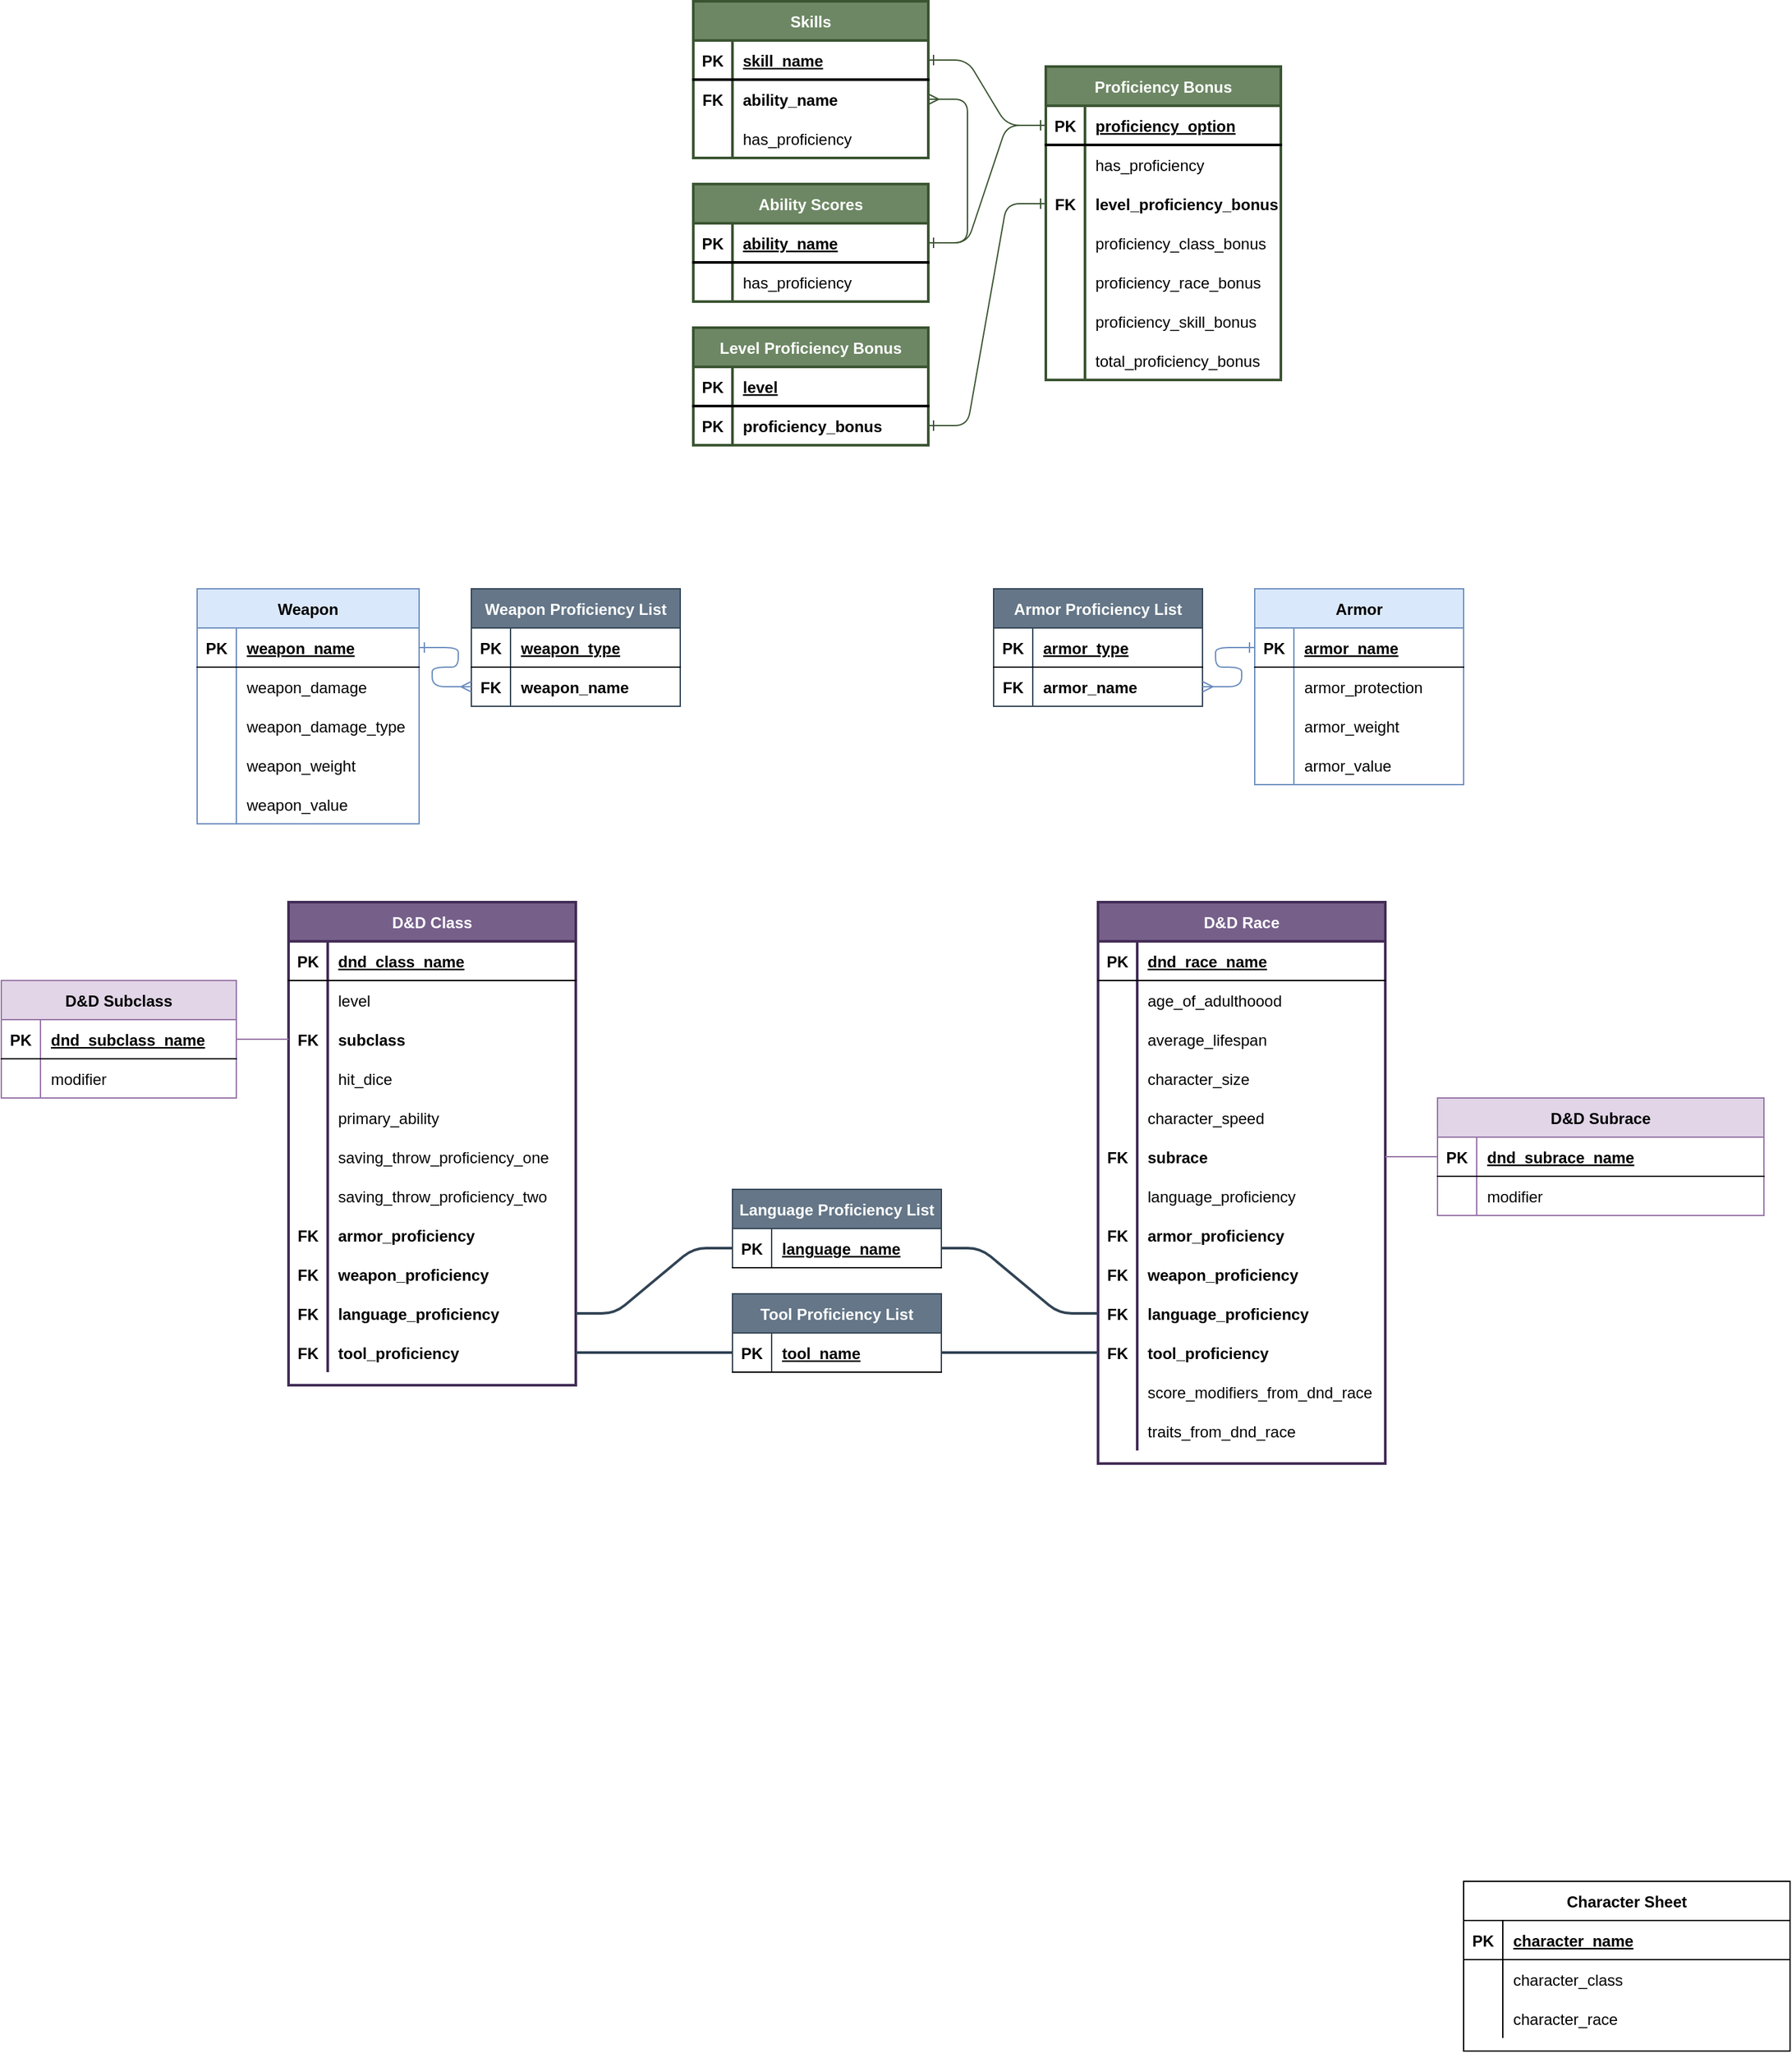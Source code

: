<mxfile version="20.6.0" type="github">
  <diagram id="R2lEEEUBdFMjLlhIrx00" name="Page-1">
    <mxGraphModel dx="1011" dy="1870" grid="1" gridSize="10" guides="1" tooltips="1" connect="1" arrows="1" fold="1" page="1" pageScale="1" pageWidth="1700" pageHeight="1100" math="0" shadow="0" extFonts="Permanent Marker^https://fonts.googleapis.com/css?family=Permanent+Marker">
      <root>
        <mxCell id="0" />
        <mxCell id="1" parent="0" />
        <mxCell id="C-vyLk0tnHw3VtMMgP7b-13" value="Character Sheet" style="shape=table;startSize=30;container=1;collapsible=1;childLayout=tableLayout;fixedRows=1;rowLines=0;fontStyle=1;align=center;resizeLast=1;" parent="1" vertex="1">
          <mxGeometry x="1120" y="1030" width="250" height="130" as="geometry" />
        </mxCell>
        <mxCell id="C-vyLk0tnHw3VtMMgP7b-14" value="" style="shape=partialRectangle;collapsible=0;dropTarget=0;pointerEvents=0;fillColor=none;points=[[0,0.5],[1,0.5]];portConstraint=eastwest;top=0;left=0;right=0;bottom=1;" parent="C-vyLk0tnHw3VtMMgP7b-13" vertex="1">
          <mxGeometry y="30" width="250" height="30" as="geometry" />
        </mxCell>
        <mxCell id="C-vyLk0tnHw3VtMMgP7b-15" value="PK" style="shape=partialRectangle;overflow=hidden;connectable=0;fillColor=none;top=0;left=0;bottom=0;right=0;fontStyle=1;" parent="C-vyLk0tnHw3VtMMgP7b-14" vertex="1">
          <mxGeometry width="30" height="30" as="geometry">
            <mxRectangle width="30" height="30" as="alternateBounds" />
          </mxGeometry>
        </mxCell>
        <mxCell id="C-vyLk0tnHw3VtMMgP7b-16" value="character_name" style="shape=partialRectangle;overflow=hidden;connectable=0;fillColor=none;top=0;left=0;bottom=0;right=0;align=left;spacingLeft=6;fontStyle=5;" parent="C-vyLk0tnHw3VtMMgP7b-14" vertex="1">
          <mxGeometry x="30" width="220" height="30" as="geometry">
            <mxRectangle width="220" height="30" as="alternateBounds" />
          </mxGeometry>
        </mxCell>
        <mxCell id="C-vyLk0tnHw3VtMMgP7b-17" value="" style="shape=partialRectangle;collapsible=0;dropTarget=0;pointerEvents=0;fillColor=none;points=[[0,0.5],[1,0.5]];portConstraint=eastwest;top=0;left=0;right=0;bottom=0;" parent="C-vyLk0tnHw3VtMMgP7b-13" vertex="1">
          <mxGeometry y="60" width="250" height="30" as="geometry" />
        </mxCell>
        <mxCell id="C-vyLk0tnHw3VtMMgP7b-18" value="" style="shape=partialRectangle;overflow=hidden;connectable=0;fillColor=none;top=0;left=0;bottom=0;right=0;" parent="C-vyLk0tnHw3VtMMgP7b-17" vertex="1">
          <mxGeometry width="30" height="30" as="geometry">
            <mxRectangle width="30" height="30" as="alternateBounds" />
          </mxGeometry>
        </mxCell>
        <mxCell id="C-vyLk0tnHw3VtMMgP7b-19" value="character_class" style="shape=partialRectangle;overflow=hidden;connectable=0;fillColor=none;top=0;left=0;bottom=0;right=0;align=left;spacingLeft=6;" parent="C-vyLk0tnHw3VtMMgP7b-17" vertex="1">
          <mxGeometry x="30" width="220" height="30" as="geometry">
            <mxRectangle width="220" height="30" as="alternateBounds" />
          </mxGeometry>
        </mxCell>
        <mxCell id="C-vyLk0tnHw3VtMMgP7b-20" value="" style="shape=partialRectangle;collapsible=0;dropTarget=0;pointerEvents=0;fillColor=none;points=[[0,0.5],[1,0.5]];portConstraint=eastwest;top=0;left=0;right=0;bottom=0;" parent="C-vyLk0tnHw3VtMMgP7b-13" vertex="1">
          <mxGeometry y="90" width="250" height="30" as="geometry" />
        </mxCell>
        <mxCell id="C-vyLk0tnHw3VtMMgP7b-21" value="" style="shape=partialRectangle;overflow=hidden;connectable=0;fillColor=none;top=0;left=0;bottom=0;right=0;" parent="C-vyLk0tnHw3VtMMgP7b-20" vertex="1">
          <mxGeometry width="30" height="30" as="geometry">
            <mxRectangle width="30" height="30" as="alternateBounds" />
          </mxGeometry>
        </mxCell>
        <mxCell id="C-vyLk0tnHw3VtMMgP7b-22" value="character_race" style="shape=partialRectangle;overflow=hidden;connectable=0;fillColor=none;top=0;left=0;bottom=0;right=0;align=left;spacingLeft=6;" parent="C-vyLk0tnHw3VtMMgP7b-20" vertex="1">
          <mxGeometry x="30" width="220" height="30" as="geometry">
            <mxRectangle width="220" height="30" as="alternateBounds" />
          </mxGeometry>
        </mxCell>
        <mxCell id="C-vyLk0tnHw3VtMMgP7b-23" value="D&amp;D Class" style="shape=table;startSize=30;container=1;collapsible=1;childLayout=tableLayout;fixedRows=1;rowLines=0;fontStyle=1;align=center;resizeLast=1;strokeWidth=2;fillColor=#76608a;fontColor=#ffffff;strokeColor=#432D57;" parent="1" vertex="1">
          <mxGeometry x="220" y="280" width="220" height="370" as="geometry" />
        </mxCell>
        <mxCell id="C-vyLk0tnHw3VtMMgP7b-24" value="" style="shape=partialRectangle;collapsible=0;dropTarget=0;pointerEvents=0;fillColor=none;points=[[0,0.5],[1,0.5]];portConstraint=eastwest;top=0;left=0;right=0;bottom=1;" parent="C-vyLk0tnHw3VtMMgP7b-23" vertex="1">
          <mxGeometry y="30" width="220" height="30" as="geometry" />
        </mxCell>
        <mxCell id="C-vyLk0tnHw3VtMMgP7b-25" value="PK" style="shape=partialRectangle;overflow=hidden;connectable=0;fillColor=none;top=0;left=0;bottom=0;right=0;fontStyle=1;" parent="C-vyLk0tnHw3VtMMgP7b-24" vertex="1">
          <mxGeometry width="30" height="30" as="geometry">
            <mxRectangle width="30" height="30" as="alternateBounds" />
          </mxGeometry>
        </mxCell>
        <mxCell id="C-vyLk0tnHw3VtMMgP7b-26" value="dnd_class_name" style="shape=partialRectangle;overflow=hidden;connectable=0;fillColor=none;top=0;left=0;bottom=0;right=0;align=left;spacingLeft=6;fontStyle=5;" parent="C-vyLk0tnHw3VtMMgP7b-24" vertex="1">
          <mxGeometry x="30" width="190" height="30" as="geometry">
            <mxRectangle width="190" height="30" as="alternateBounds" />
          </mxGeometry>
        </mxCell>
        <mxCell id="C-vyLk0tnHw3VtMMgP7b-27" value="" style="shape=partialRectangle;collapsible=0;dropTarget=0;pointerEvents=0;fillColor=none;points=[[0,0.5],[1,0.5]];portConstraint=eastwest;top=0;left=0;right=0;bottom=0;" parent="C-vyLk0tnHw3VtMMgP7b-23" vertex="1">
          <mxGeometry y="60" width="220" height="30" as="geometry" />
        </mxCell>
        <mxCell id="C-vyLk0tnHw3VtMMgP7b-28" value="" style="shape=partialRectangle;overflow=hidden;connectable=0;fillColor=none;top=0;left=0;bottom=0;right=0;" parent="C-vyLk0tnHw3VtMMgP7b-27" vertex="1">
          <mxGeometry width="30" height="30" as="geometry">
            <mxRectangle width="30" height="30" as="alternateBounds" />
          </mxGeometry>
        </mxCell>
        <mxCell id="C-vyLk0tnHw3VtMMgP7b-29" value="level   " style="shape=partialRectangle;overflow=hidden;connectable=0;fillColor=none;top=0;left=0;bottom=0;right=0;align=left;spacingLeft=6;" parent="C-vyLk0tnHw3VtMMgP7b-27" vertex="1">
          <mxGeometry x="30" width="190" height="30" as="geometry">
            <mxRectangle width="190" height="30" as="alternateBounds" />
          </mxGeometry>
        </mxCell>
        <mxCell id="EFIXCXd8qCfW1A6lMdy_-7" style="shape=partialRectangle;collapsible=0;dropTarget=0;pointerEvents=0;fillColor=none;points=[[0,0.5],[1,0.5]];portConstraint=eastwest;top=0;left=0;right=0;bottom=0;" parent="C-vyLk0tnHw3VtMMgP7b-23" vertex="1">
          <mxGeometry y="90" width="220" height="30" as="geometry" />
        </mxCell>
        <mxCell id="EFIXCXd8qCfW1A6lMdy_-8" value="FK" style="shape=partialRectangle;overflow=hidden;connectable=0;fillColor=none;top=0;left=0;bottom=0;right=0;fontStyle=1" parent="EFIXCXd8qCfW1A6lMdy_-7" vertex="1">
          <mxGeometry width="30" height="30" as="geometry">
            <mxRectangle width="30" height="30" as="alternateBounds" />
          </mxGeometry>
        </mxCell>
        <mxCell id="EFIXCXd8qCfW1A6lMdy_-9" value="subclass   " style="shape=partialRectangle;overflow=hidden;connectable=0;fillColor=none;top=0;left=0;bottom=0;right=0;align=left;spacingLeft=6;fontStyle=1" parent="EFIXCXd8qCfW1A6lMdy_-7" vertex="1">
          <mxGeometry x="30" width="190" height="30" as="geometry">
            <mxRectangle width="190" height="30" as="alternateBounds" />
          </mxGeometry>
        </mxCell>
        <mxCell id="EFIXCXd8qCfW1A6lMdy_-11" style="shape=partialRectangle;collapsible=0;dropTarget=0;pointerEvents=0;fillColor=none;points=[[0,0.5],[1,0.5]];portConstraint=eastwest;top=0;left=0;right=0;bottom=0;" parent="C-vyLk0tnHw3VtMMgP7b-23" vertex="1">
          <mxGeometry y="120" width="220" height="30" as="geometry" />
        </mxCell>
        <mxCell id="EFIXCXd8qCfW1A6lMdy_-12" style="shape=partialRectangle;overflow=hidden;connectable=0;fillColor=none;top=0;left=0;bottom=0;right=0;" parent="EFIXCXd8qCfW1A6lMdy_-11" vertex="1">
          <mxGeometry width="30" height="30" as="geometry">
            <mxRectangle width="30" height="30" as="alternateBounds" />
          </mxGeometry>
        </mxCell>
        <mxCell id="EFIXCXd8qCfW1A6lMdy_-13" value="hit_dice" style="shape=partialRectangle;overflow=hidden;connectable=0;fillColor=none;top=0;left=0;bottom=0;right=0;align=left;spacingLeft=6;" parent="EFIXCXd8qCfW1A6lMdy_-11" vertex="1">
          <mxGeometry x="30" width="190" height="30" as="geometry">
            <mxRectangle width="190" height="30" as="alternateBounds" />
          </mxGeometry>
        </mxCell>
        <mxCell id="EFIXCXd8qCfW1A6lMdy_-15" style="shape=partialRectangle;collapsible=0;dropTarget=0;pointerEvents=0;fillColor=none;points=[[0,0.5],[1,0.5]];portConstraint=eastwest;top=0;left=0;right=0;bottom=0;" parent="C-vyLk0tnHw3VtMMgP7b-23" vertex="1">
          <mxGeometry y="150" width="220" height="30" as="geometry" />
        </mxCell>
        <mxCell id="EFIXCXd8qCfW1A6lMdy_-16" style="shape=partialRectangle;overflow=hidden;connectable=0;fillColor=none;top=0;left=0;bottom=0;right=0;" parent="EFIXCXd8qCfW1A6lMdy_-15" vertex="1">
          <mxGeometry width="30" height="30" as="geometry">
            <mxRectangle width="30" height="30" as="alternateBounds" />
          </mxGeometry>
        </mxCell>
        <mxCell id="EFIXCXd8qCfW1A6lMdy_-17" value="primary_ability   " style="shape=partialRectangle;overflow=hidden;connectable=0;fillColor=none;top=0;left=0;bottom=0;right=0;align=left;spacingLeft=6;" parent="EFIXCXd8qCfW1A6lMdy_-15" vertex="1">
          <mxGeometry x="30" width="190" height="30" as="geometry">
            <mxRectangle width="190" height="30" as="alternateBounds" />
          </mxGeometry>
        </mxCell>
        <mxCell id="EFIXCXd8qCfW1A6lMdy_-19" style="shape=partialRectangle;collapsible=0;dropTarget=0;pointerEvents=0;fillColor=none;points=[[0,0.5],[1,0.5]];portConstraint=eastwest;top=0;left=0;right=0;bottom=0;" parent="C-vyLk0tnHw3VtMMgP7b-23" vertex="1">
          <mxGeometry y="180" width="220" height="30" as="geometry" />
        </mxCell>
        <mxCell id="EFIXCXd8qCfW1A6lMdy_-20" style="shape=partialRectangle;overflow=hidden;connectable=0;fillColor=none;top=0;left=0;bottom=0;right=0;" parent="EFIXCXd8qCfW1A6lMdy_-19" vertex="1">
          <mxGeometry width="30" height="30" as="geometry">
            <mxRectangle width="30" height="30" as="alternateBounds" />
          </mxGeometry>
        </mxCell>
        <mxCell id="EFIXCXd8qCfW1A6lMdy_-21" value="saving_throw_proficiency_one" style="shape=partialRectangle;overflow=hidden;connectable=0;fillColor=none;top=0;left=0;bottom=0;right=0;align=left;spacingLeft=6;" parent="EFIXCXd8qCfW1A6lMdy_-19" vertex="1">
          <mxGeometry x="30" width="190" height="30" as="geometry">
            <mxRectangle width="190" height="30" as="alternateBounds" />
          </mxGeometry>
        </mxCell>
        <mxCell id="EFIXCXd8qCfW1A6lMdy_-23" style="shape=partialRectangle;collapsible=0;dropTarget=0;pointerEvents=0;fillColor=none;points=[[0,0.5],[1,0.5]];portConstraint=eastwest;top=0;left=0;right=0;bottom=0;" parent="C-vyLk0tnHw3VtMMgP7b-23" vertex="1">
          <mxGeometry y="210" width="220" height="30" as="geometry" />
        </mxCell>
        <mxCell id="EFIXCXd8qCfW1A6lMdy_-24" style="shape=partialRectangle;overflow=hidden;connectable=0;fillColor=none;top=0;left=0;bottom=0;right=0;" parent="EFIXCXd8qCfW1A6lMdy_-23" vertex="1">
          <mxGeometry width="30" height="30" as="geometry">
            <mxRectangle width="30" height="30" as="alternateBounds" />
          </mxGeometry>
        </mxCell>
        <mxCell id="EFIXCXd8qCfW1A6lMdy_-25" value="saving_throw_proficiency_two " style="shape=partialRectangle;overflow=hidden;connectable=0;fillColor=none;top=0;left=0;bottom=0;right=0;align=left;spacingLeft=6;" parent="EFIXCXd8qCfW1A6lMdy_-23" vertex="1">
          <mxGeometry x="30" width="190" height="30" as="geometry">
            <mxRectangle width="190" height="30" as="alternateBounds" />
          </mxGeometry>
        </mxCell>
        <mxCell id="EFIXCXd8qCfW1A6lMdy_-74" style="shape=partialRectangle;collapsible=0;dropTarget=0;pointerEvents=0;fillColor=none;points=[[0,0.5],[1,0.5]];portConstraint=eastwest;top=0;left=0;right=0;bottom=0;" parent="C-vyLk0tnHw3VtMMgP7b-23" vertex="1">
          <mxGeometry y="240" width="220" height="30" as="geometry" />
        </mxCell>
        <mxCell id="EFIXCXd8qCfW1A6lMdy_-75" value="FK" style="shape=partialRectangle;overflow=hidden;connectable=0;fillColor=none;top=0;left=0;bottom=0;right=0;fontStyle=1" parent="EFIXCXd8qCfW1A6lMdy_-74" vertex="1">
          <mxGeometry width="30" height="30" as="geometry">
            <mxRectangle width="30" height="30" as="alternateBounds" />
          </mxGeometry>
        </mxCell>
        <mxCell id="EFIXCXd8qCfW1A6lMdy_-76" value="armor_proficiency" style="shape=partialRectangle;overflow=hidden;connectable=0;fillColor=none;top=0;left=0;bottom=0;right=0;align=left;spacingLeft=6;fontStyle=1" parent="EFIXCXd8qCfW1A6lMdy_-74" vertex="1">
          <mxGeometry x="30" width="190" height="30" as="geometry">
            <mxRectangle width="190" height="30" as="alternateBounds" />
          </mxGeometry>
        </mxCell>
        <mxCell id="EFIXCXd8qCfW1A6lMdy_-78" style="shape=partialRectangle;collapsible=0;dropTarget=0;pointerEvents=0;fillColor=none;points=[[0,0.5],[1,0.5]];portConstraint=eastwest;top=0;left=0;right=0;bottom=0;" parent="C-vyLk0tnHw3VtMMgP7b-23" vertex="1">
          <mxGeometry y="270" width="220" height="30" as="geometry" />
        </mxCell>
        <mxCell id="EFIXCXd8qCfW1A6lMdy_-79" value="FK" style="shape=partialRectangle;overflow=hidden;connectable=0;fillColor=none;top=0;left=0;bottom=0;right=0;fontStyle=1" parent="EFIXCXd8qCfW1A6lMdy_-78" vertex="1">
          <mxGeometry width="30" height="30" as="geometry">
            <mxRectangle width="30" height="30" as="alternateBounds" />
          </mxGeometry>
        </mxCell>
        <mxCell id="EFIXCXd8qCfW1A6lMdy_-80" value="weapon_proficiency" style="shape=partialRectangle;overflow=hidden;connectable=0;fillColor=none;top=0;left=0;bottom=0;right=0;align=left;spacingLeft=6;fontStyle=1" parent="EFIXCXd8qCfW1A6lMdy_-78" vertex="1">
          <mxGeometry x="30" width="190" height="30" as="geometry">
            <mxRectangle width="190" height="30" as="alternateBounds" />
          </mxGeometry>
        </mxCell>
        <mxCell id="rZimayjNVJjg97g12Bw1-11" style="shape=partialRectangle;collapsible=0;dropTarget=0;pointerEvents=0;fillColor=none;points=[[0,0.5],[1,0.5]];portConstraint=eastwest;top=0;left=0;right=0;bottom=0;" parent="C-vyLk0tnHw3VtMMgP7b-23" vertex="1">
          <mxGeometry y="300" width="220" height="30" as="geometry" />
        </mxCell>
        <mxCell id="rZimayjNVJjg97g12Bw1-12" value="FK" style="shape=partialRectangle;overflow=hidden;connectable=0;fillColor=none;top=0;left=0;bottom=0;right=0;fontStyle=1" parent="rZimayjNVJjg97g12Bw1-11" vertex="1">
          <mxGeometry width="30" height="30" as="geometry">
            <mxRectangle width="30" height="30" as="alternateBounds" />
          </mxGeometry>
        </mxCell>
        <mxCell id="rZimayjNVJjg97g12Bw1-13" value="language_proficiency" style="shape=partialRectangle;overflow=hidden;connectable=0;fillColor=none;top=0;left=0;bottom=0;right=0;align=left;spacingLeft=6;fontStyle=1" parent="rZimayjNVJjg97g12Bw1-11" vertex="1">
          <mxGeometry x="30" width="190" height="30" as="geometry">
            <mxRectangle width="190" height="30" as="alternateBounds" />
          </mxGeometry>
        </mxCell>
        <mxCell id="rZimayjNVJjg97g12Bw1-14" style="shape=partialRectangle;collapsible=0;dropTarget=0;pointerEvents=0;fillColor=none;points=[[0,0.5],[1,0.5]];portConstraint=eastwest;top=0;left=0;right=0;bottom=0;" parent="C-vyLk0tnHw3VtMMgP7b-23" vertex="1">
          <mxGeometry y="330" width="220" height="30" as="geometry" />
        </mxCell>
        <mxCell id="rZimayjNVJjg97g12Bw1-15" value="FK" style="shape=partialRectangle;overflow=hidden;connectable=0;fillColor=none;top=0;left=0;bottom=0;right=0;fontStyle=1" parent="rZimayjNVJjg97g12Bw1-14" vertex="1">
          <mxGeometry width="30" height="30" as="geometry">
            <mxRectangle width="30" height="30" as="alternateBounds" />
          </mxGeometry>
        </mxCell>
        <mxCell id="rZimayjNVJjg97g12Bw1-16" value="tool_proficiency" style="shape=partialRectangle;overflow=hidden;connectable=0;fillColor=none;top=0;left=0;bottom=0;right=0;align=left;spacingLeft=6;fontStyle=1" parent="rZimayjNVJjg97g12Bw1-14" vertex="1">
          <mxGeometry x="30" width="190" height="30" as="geometry">
            <mxRectangle width="190" height="30" as="alternateBounds" />
          </mxGeometry>
        </mxCell>
        <mxCell id="EFIXCXd8qCfW1A6lMdy_-37" value="D&amp;D Subclass" style="shape=table;startSize=30;container=1;collapsible=1;childLayout=tableLayout;fixedRows=1;rowLines=0;fontStyle=1;align=center;resizeLast=1;fillColor=#e1d5e7;strokeColor=#9673a6;" parent="1" vertex="1">
          <mxGeometry y="340" width="180" height="90" as="geometry" />
        </mxCell>
        <mxCell id="EFIXCXd8qCfW1A6lMdy_-38" value="" style="shape=tableRow;horizontal=0;startSize=0;swimlaneHead=0;swimlaneBody=0;fillColor=none;collapsible=0;dropTarget=0;points=[[0,0.5],[1,0.5]];portConstraint=eastwest;top=0;left=0;right=0;bottom=1;" parent="EFIXCXd8qCfW1A6lMdy_-37" vertex="1">
          <mxGeometry y="30" width="180" height="30" as="geometry" />
        </mxCell>
        <mxCell id="EFIXCXd8qCfW1A6lMdy_-39" value="PK" style="shape=partialRectangle;connectable=0;fillColor=none;top=0;left=0;bottom=0;right=0;fontStyle=1;overflow=hidden;" parent="EFIXCXd8qCfW1A6lMdy_-38" vertex="1">
          <mxGeometry width="30" height="30" as="geometry">
            <mxRectangle width="30" height="30" as="alternateBounds" />
          </mxGeometry>
        </mxCell>
        <mxCell id="EFIXCXd8qCfW1A6lMdy_-40" value="dnd_subclass_name" style="shape=partialRectangle;connectable=0;fillColor=none;top=0;left=0;bottom=0;right=0;align=left;spacingLeft=6;fontStyle=5;overflow=hidden;" parent="EFIXCXd8qCfW1A6lMdy_-38" vertex="1">
          <mxGeometry x="30" width="150" height="30" as="geometry">
            <mxRectangle width="150" height="30" as="alternateBounds" />
          </mxGeometry>
        </mxCell>
        <mxCell id="EFIXCXd8qCfW1A6lMdy_-41" value="" style="shape=tableRow;horizontal=0;startSize=0;swimlaneHead=0;swimlaneBody=0;fillColor=none;collapsible=0;dropTarget=0;points=[[0,0.5],[1,0.5]];portConstraint=eastwest;top=0;left=0;right=0;bottom=0;" parent="EFIXCXd8qCfW1A6lMdy_-37" vertex="1">
          <mxGeometry y="60" width="180" height="30" as="geometry" />
        </mxCell>
        <mxCell id="EFIXCXd8qCfW1A6lMdy_-42" value="" style="shape=partialRectangle;connectable=0;fillColor=none;top=0;left=0;bottom=0;right=0;editable=1;overflow=hidden;" parent="EFIXCXd8qCfW1A6lMdy_-41" vertex="1">
          <mxGeometry width="30" height="30" as="geometry">
            <mxRectangle width="30" height="30" as="alternateBounds" />
          </mxGeometry>
        </mxCell>
        <mxCell id="EFIXCXd8qCfW1A6lMdy_-43" value="modifier" style="shape=partialRectangle;connectable=0;fillColor=none;top=0;left=0;bottom=0;right=0;align=left;spacingLeft=6;overflow=hidden;" parent="EFIXCXd8qCfW1A6lMdy_-41" vertex="1">
          <mxGeometry x="30" width="150" height="30" as="geometry">
            <mxRectangle width="150" height="30" as="alternateBounds" />
          </mxGeometry>
        </mxCell>
        <mxCell id="EFIXCXd8qCfW1A6lMdy_-83" value="Weapon Proficiency List" style="shape=table;startSize=30;container=1;collapsible=1;childLayout=tableLayout;fixedRows=1;rowLines=0;fontStyle=1;align=center;resizeLast=1;fillColor=#647687;strokeColor=#314354;fontColor=#ffffff;" parent="1" vertex="1">
          <mxGeometry x="360" y="40" width="160" height="90" as="geometry" />
        </mxCell>
        <mxCell id="EFIXCXd8qCfW1A6lMdy_-84" value="" style="shape=tableRow;horizontal=0;startSize=0;swimlaneHead=0;swimlaneBody=0;fillColor=none;collapsible=0;dropTarget=0;points=[[0,0.5],[1,0.5]];portConstraint=eastwest;top=0;left=0;right=0;bottom=1;" parent="EFIXCXd8qCfW1A6lMdy_-83" vertex="1">
          <mxGeometry y="30" width="160" height="30" as="geometry" />
        </mxCell>
        <mxCell id="EFIXCXd8qCfW1A6lMdy_-85" value="PK" style="shape=partialRectangle;connectable=0;fillColor=none;top=0;left=0;bottom=0;right=0;fontStyle=1;overflow=hidden;" parent="EFIXCXd8qCfW1A6lMdy_-84" vertex="1">
          <mxGeometry width="30" height="30" as="geometry">
            <mxRectangle width="30" height="30" as="alternateBounds" />
          </mxGeometry>
        </mxCell>
        <mxCell id="EFIXCXd8qCfW1A6lMdy_-86" value="weapon_type" style="shape=partialRectangle;connectable=0;fillColor=none;top=0;left=0;bottom=0;right=0;align=left;spacingLeft=6;fontStyle=5;overflow=hidden;" parent="EFIXCXd8qCfW1A6lMdy_-84" vertex="1">
          <mxGeometry x="30" width="130" height="30" as="geometry">
            <mxRectangle width="130" height="30" as="alternateBounds" />
          </mxGeometry>
        </mxCell>
        <mxCell id="EFIXCXd8qCfW1A6lMdy_-87" value="" style="shape=tableRow;horizontal=0;startSize=0;swimlaneHead=0;swimlaneBody=0;fillColor=none;collapsible=0;dropTarget=0;points=[[0,0.5],[1,0.5]];portConstraint=eastwest;top=0;left=0;right=0;bottom=0;" parent="EFIXCXd8qCfW1A6lMdy_-83" vertex="1">
          <mxGeometry y="60" width="160" height="30" as="geometry" />
        </mxCell>
        <mxCell id="EFIXCXd8qCfW1A6lMdy_-88" value="FK" style="shape=partialRectangle;connectable=0;fillColor=none;top=0;left=0;bottom=0;right=0;editable=1;overflow=hidden;fontStyle=1" parent="EFIXCXd8qCfW1A6lMdy_-87" vertex="1">
          <mxGeometry width="30" height="30" as="geometry">
            <mxRectangle width="30" height="30" as="alternateBounds" />
          </mxGeometry>
        </mxCell>
        <mxCell id="EFIXCXd8qCfW1A6lMdy_-89" value="weapon_name" style="shape=partialRectangle;connectable=0;fillColor=none;top=0;left=0;bottom=0;right=0;align=left;spacingLeft=6;overflow=hidden;fontStyle=1" parent="EFIXCXd8qCfW1A6lMdy_-87" vertex="1">
          <mxGeometry x="30" width="130" height="30" as="geometry">
            <mxRectangle width="130" height="30" as="alternateBounds" />
          </mxGeometry>
        </mxCell>
        <mxCell id="EFIXCXd8qCfW1A6lMdy_-94" value="D&amp;D Race" style="shape=table;startSize=30;container=1;collapsible=1;childLayout=tableLayout;fixedRows=1;rowLines=0;fontStyle=1;align=center;resizeLast=1;strokeWidth=2;fillColor=#76608a;fontColor=#ffffff;strokeColor=#432D57;" parent="1" vertex="1">
          <mxGeometry x="840" y="280" width="220" height="430" as="geometry" />
        </mxCell>
        <mxCell id="EFIXCXd8qCfW1A6lMdy_-95" value="" style="shape=partialRectangle;collapsible=0;dropTarget=0;pointerEvents=0;fillColor=none;points=[[0,0.5],[1,0.5]];portConstraint=eastwest;top=0;left=0;right=0;bottom=1;" parent="EFIXCXd8qCfW1A6lMdy_-94" vertex="1">
          <mxGeometry y="30" width="220" height="30" as="geometry" />
        </mxCell>
        <mxCell id="EFIXCXd8qCfW1A6lMdy_-96" value="PK" style="shape=partialRectangle;overflow=hidden;connectable=0;fillColor=none;top=0;left=0;bottom=0;right=0;fontStyle=1;" parent="EFIXCXd8qCfW1A6lMdy_-95" vertex="1">
          <mxGeometry width="30" height="30" as="geometry">
            <mxRectangle width="30" height="30" as="alternateBounds" />
          </mxGeometry>
        </mxCell>
        <mxCell id="EFIXCXd8qCfW1A6lMdy_-97" value="dnd_race_name" style="shape=partialRectangle;overflow=hidden;connectable=0;fillColor=none;top=0;left=0;bottom=0;right=0;align=left;spacingLeft=6;fontStyle=5;" parent="EFIXCXd8qCfW1A6lMdy_-95" vertex="1">
          <mxGeometry x="30" width="190" height="30" as="geometry">
            <mxRectangle width="190" height="30" as="alternateBounds" />
          </mxGeometry>
        </mxCell>
        <mxCell id="EFIXCXd8qCfW1A6lMdy_-99" value="" style="shape=partialRectangle;collapsible=0;dropTarget=0;pointerEvents=0;fillColor=none;points=[[0,0.5],[1,0.5]];portConstraint=eastwest;top=0;left=0;right=0;bottom=0;" parent="EFIXCXd8qCfW1A6lMdy_-94" vertex="1">
          <mxGeometry y="60" width="220" height="30" as="geometry" />
        </mxCell>
        <mxCell id="EFIXCXd8qCfW1A6lMdy_-100" value="" style="shape=partialRectangle;overflow=hidden;connectable=0;fillColor=none;top=0;left=0;bottom=0;right=0;" parent="EFIXCXd8qCfW1A6lMdy_-99" vertex="1">
          <mxGeometry width="30" height="30" as="geometry">
            <mxRectangle width="30" height="30" as="alternateBounds" />
          </mxGeometry>
        </mxCell>
        <mxCell id="EFIXCXd8qCfW1A6lMdy_-101" value="age_of_adulthoood" style="shape=partialRectangle;overflow=hidden;connectable=0;fillColor=none;top=0;left=0;bottom=0;right=0;align=left;spacingLeft=6;" parent="EFIXCXd8qCfW1A6lMdy_-99" vertex="1">
          <mxGeometry x="30" width="190" height="30" as="geometry">
            <mxRectangle width="190" height="30" as="alternateBounds" />
          </mxGeometry>
        </mxCell>
        <mxCell id="EFIXCXd8qCfW1A6lMdy_-103" style="shape=partialRectangle;collapsible=0;dropTarget=0;pointerEvents=0;fillColor=none;points=[[0,0.5],[1,0.5]];portConstraint=eastwest;top=0;left=0;right=0;bottom=0;" parent="EFIXCXd8qCfW1A6lMdy_-94" vertex="1">
          <mxGeometry y="90" width="220" height="30" as="geometry" />
        </mxCell>
        <mxCell id="EFIXCXd8qCfW1A6lMdy_-104" style="shape=partialRectangle;overflow=hidden;connectable=0;fillColor=none;top=0;left=0;bottom=0;right=0;" parent="EFIXCXd8qCfW1A6lMdy_-103" vertex="1">
          <mxGeometry width="30" height="30" as="geometry">
            <mxRectangle width="30" height="30" as="alternateBounds" />
          </mxGeometry>
        </mxCell>
        <mxCell id="EFIXCXd8qCfW1A6lMdy_-105" value="average_lifespan" style="shape=partialRectangle;overflow=hidden;connectable=0;fillColor=none;top=0;left=0;bottom=0;right=0;align=left;spacingLeft=6;" parent="EFIXCXd8qCfW1A6lMdy_-103" vertex="1">
          <mxGeometry x="30" width="190" height="30" as="geometry">
            <mxRectangle width="190" height="30" as="alternateBounds" />
          </mxGeometry>
        </mxCell>
        <mxCell id="EFIXCXd8qCfW1A6lMdy_-107" style="shape=partialRectangle;collapsible=0;dropTarget=0;pointerEvents=0;fillColor=none;points=[[0,0.5],[1,0.5]];portConstraint=eastwest;top=0;left=0;right=0;bottom=0;" parent="EFIXCXd8qCfW1A6lMdy_-94" vertex="1">
          <mxGeometry y="120" width="220" height="30" as="geometry" />
        </mxCell>
        <mxCell id="EFIXCXd8qCfW1A6lMdy_-108" style="shape=partialRectangle;overflow=hidden;connectable=0;fillColor=none;top=0;left=0;bottom=0;right=0;" parent="EFIXCXd8qCfW1A6lMdy_-107" vertex="1">
          <mxGeometry width="30" height="30" as="geometry">
            <mxRectangle width="30" height="30" as="alternateBounds" />
          </mxGeometry>
        </mxCell>
        <mxCell id="EFIXCXd8qCfW1A6lMdy_-109" value="character_size" style="shape=partialRectangle;overflow=hidden;connectable=0;fillColor=none;top=0;left=0;bottom=0;right=0;align=left;spacingLeft=6;" parent="EFIXCXd8qCfW1A6lMdy_-107" vertex="1">
          <mxGeometry x="30" width="190" height="30" as="geometry">
            <mxRectangle width="190" height="30" as="alternateBounds" />
          </mxGeometry>
        </mxCell>
        <mxCell id="EFIXCXd8qCfW1A6lMdy_-111" style="shape=partialRectangle;collapsible=0;dropTarget=0;pointerEvents=0;fillColor=none;points=[[0,0.5],[1,0.5]];portConstraint=eastwest;top=0;left=0;right=0;bottom=0;" parent="EFIXCXd8qCfW1A6lMdy_-94" vertex="1">
          <mxGeometry y="150" width="220" height="30" as="geometry" />
        </mxCell>
        <mxCell id="EFIXCXd8qCfW1A6lMdy_-112" style="shape=partialRectangle;overflow=hidden;connectable=0;fillColor=none;top=0;left=0;bottom=0;right=0;" parent="EFIXCXd8qCfW1A6lMdy_-111" vertex="1">
          <mxGeometry width="30" height="30" as="geometry">
            <mxRectangle width="30" height="30" as="alternateBounds" />
          </mxGeometry>
        </mxCell>
        <mxCell id="EFIXCXd8qCfW1A6lMdy_-113" value="character_speed" style="shape=partialRectangle;overflow=hidden;connectable=0;fillColor=none;top=0;left=0;bottom=0;right=0;align=left;spacingLeft=6;" parent="EFIXCXd8qCfW1A6lMdy_-111" vertex="1">
          <mxGeometry x="30" width="190" height="30" as="geometry">
            <mxRectangle width="190" height="30" as="alternateBounds" />
          </mxGeometry>
        </mxCell>
        <mxCell id="EFIXCXd8qCfW1A6lMdy_-119" style="shape=partialRectangle;collapsible=0;dropTarget=0;pointerEvents=0;fillColor=none;points=[[0,0.5],[1,0.5]];portConstraint=eastwest;top=0;left=0;right=0;bottom=0;" parent="EFIXCXd8qCfW1A6lMdy_-94" vertex="1">
          <mxGeometry y="180" width="220" height="30" as="geometry" />
        </mxCell>
        <mxCell id="EFIXCXd8qCfW1A6lMdy_-120" value="FK" style="shape=partialRectangle;overflow=hidden;connectable=0;fillColor=none;top=0;left=0;bottom=0;right=0;fontStyle=1" parent="EFIXCXd8qCfW1A6lMdy_-119" vertex="1">
          <mxGeometry width="30" height="30" as="geometry">
            <mxRectangle width="30" height="30" as="alternateBounds" />
          </mxGeometry>
        </mxCell>
        <mxCell id="EFIXCXd8qCfW1A6lMdy_-121" value="subrace" style="shape=partialRectangle;overflow=hidden;connectable=0;fillColor=none;top=0;left=0;bottom=0;right=0;align=left;spacingLeft=6;fontStyle=1" parent="EFIXCXd8qCfW1A6lMdy_-119" vertex="1">
          <mxGeometry x="30" width="190" height="30" as="geometry">
            <mxRectangle width="190" height="30" as="alternateBounds" />
          </mxGeometry>
        </mxCell>
        <mxCell id="EFIXCXd8qCfW1A6lMdy_-115" style="shape=partialRectangle;collapsible=0;dropTarget=0;pointerEvents=0;fillColor=none;points=[[0,0.5],[1,0.5]];portConstraint=eastwest;top=0;left=0;right=0;bottom=0;" parent="EFIXCXd8qCfW1A6lMdy_-94" vertex="1">
          <mxGeometry y="210" width="220" height="30" as="geometry" />
        </mxCell>
        <mxCell id="EFIXCXd8qCfW1A6lMdy_-116" style="shape=partialRectangle;overflow=hidden;connectable=0;fillColor=none;top=0;left=0;bottom=0;right=0;" parent="EFIXCXd8qCfW1A6lMdy_-115" vertex="1">
          <mxGeometry width="30" height="30" as="geometry">
            <mxRectangle width="30" height="30" as="alternateBounds" />
          </mxGeometry>
        </mxCell>
        <mxCell id="EFIXCXd8qCfW1A6lMdy_-117" value="language_proficiency" style="shape=partialRectangle;overflow=hidden;connectable=0;fillColor=none;top=0;left=0;bottom=0;right=0;align=left;spacingLeft=6;" parent="EFIXCXd8qCfW1A6lMdy_-115" vertex="1">
          <mxGeometry x="30" width="190" height="30" as="geometry">
            <mxRectangle width="190" height="30" as="alternateBounds" />
          </mxGeometry>
        </mxCell>
        <mxCell id="EFIXCXd8qCfW1A6lMdy_-123" style="shape=partialRectangle;collapsible=0;dropTarget=0;pointerEvents=0;fillColor=none;points=[[0,0.5],[1,0.5]];portConstraint=eastwest;top=0;left=0;right=0;bottom=0;" parent="EFIXCXd8qCfW1A6lMdy_-94" vertex="1">
          <mxGeometry y="240" width="220" height="30" as="geometry" />
        </mxCell>
        <mxCell id="EFIXCXd8qCfW1A6lMdy_-124" value="FK" style="shape=partialRectangle;overflow=hidden;connectable=0;fillColor=none;top=0;left=0;bottom=0;right=0;fontStyle=1" parent="EFIXCXd8qCfW1A6lMdy_-123" vertex="1">
          <mxGeometry width="30" height="30" as="geometry">
            <mxRectangle width="30" height="30" as="alternateBounds" />
          </mxGeometry>
        </mxCell>
        <mxCell id="EFIXCXd8qCfW1A6lMdy_-125" value="armor_proficiency" style="shape=partialRectangle;overflow=hidden;connectable=0;fillColor=none;top=0;left=0;bottom=0;right=0;align=left;spacingLeft=6;fontStyle=1" parent="EFIXCXd8qCfW1A6lMdy_-123" vertex="1">
          <mxGeometry x="30" width="190" height="30" as="geometry">
            <mxRectangle width="190" height="30" as="alternateBounds" />
          </mxGeometry>
        </mxCell>
        <mxCell id="EFIXCXd8qCfW1A6lMdy_-127" style="shape=partialRectangle;collapsible=0;dropTarget=0;pointerEvents=0;fillColor=none;points=[[0,0.5],[1,0.5]];portConstraint=eastwest;top=0;left=0;right=0;bottom=0;" parent="EFIXCXd8qCfW1A6lMdy_-94" vertex="1">
          <mxGeometry y="270" width="220" height="30" as="geometry" />
        </mxCell>
        <mxCell id="EFIXCXd8qCfW1A6lMdy_-128" value="FK" style="shape=partialRectangle;overflow=hidden;connectable=0;fillColor=none;top=0;left=0;bottom=0;right=0;fontStyle=1" parent="EFIXCXd8qCfW1A6lMdy_-127" vertex="1">
          <mxGeometry width="30" height="30" as="geometry">
            <mxRectangle width="30" height="30" as="alternateBounds" />
          </mxGeometry>
        </mxCell>
        <mxCell id="EFIXCXd8qCfW1A6lMdy_-129" value="weapon_proficiency" style="shape=partialRectangle;overflow=hidden;connectable=0;fillColor=none;top=0;left=0;bottom=0;right=0;align=left;spacingLeft=6;fontStyle=1" parent="EFIXCXd8qCfW1A6lMdy_-127" vertex="1">
          <mxGeometry x="30" width="190" height="30" as="geometry">
            <mxRectangle width="190" height="30" as="alternateBounds" />
          </mxGeometry>
        </mxCell>
        <mxCell id="rZimayjNVJjg97g12Bw1-24" style="shape=partialRectangle;collapsible=0;dropTarget=0;pointerEvents=0;fillColor=none;points=[[0,0.5],[1,0.5]];portConstraint=eastwest;top=0;left=0;right=0;bottom=0;" parent="EFIXCXd8qCfW1A6lMdy_-94" vertex="1">
          <mxGeometry y="300" width="220" height="30" as="geometry" />
        </mxCell>
        <mxCell id="rZimayjNVJjg97g12Bw1-25" value="FK" style="shape=partialRectangle;overflow=hidden;connectable=0;fillColor=none;top=0;left=0;bottom=0;right=0;fontStyle=1" parent="rZimayjNVJjg97g12Bw1-24" vertex="1">
          <mxGeometry width="30" height="30" as="geometry">
            <mxRectangle width="30" height="30" as="alternateBounds" />
          </mxGeometry>
        </mxCell>
        <mxCell id="rZimayjNVJjg97g12Bw1-26" value="language_proficiency" style="shape=partialRectangle;overflow=hidden;connectable=0;fillColor=none;top=0;left=0;bottom=0;right=0;align=left;spacingLeft=6;fontStyle=1" parent="rZimayjNVJjg97g12Bw1-24" vertex="1">
          <mxGeometry x="30" width="190" height="30" as="geometry">
            <mxRectangle width="190" height="30" as="alternateBounds" />
          </mxGeometry>
        </mxCell>
        <mxCell id="rZimayjNVJjg97g12Bw1-21" style="shape=partialRectangle;collapsible=0;dropTarget=0;pointerEvents=0;fillColor=none;points=[[0,0.5],[1,0.5]];portConstraint=eastwest;top=0;left=0;right=0;bottom=0;" parent="EFIXCXd8qCfW1A6lMdy_-94" vertex="1">
          <mxGeometry y="330" width="220" height="30" as="geometry" />
        </mxCell>
        <mxCell id="rZimayjNVJjg97g12Bw1-22" value="FK" style="shape=partialRectangle;overflow=hidden;connectable=0;fillColor=none;top=0;left=0;bottom=0;right=0;fontStyle=1" parent="rZimayjNVJjg97g12Bw1-21" vertex="1">
          <mxGeometry width="30" height="30" as="geometry">
            <mxRectangle width="30" height="30" as="alternateBounds" />
          </mxGeometry>
        </mxCell>
        <mxCell id="rZimayjNVJjg97g12Bw1-23" value="tool_proficiency" style="shape=partialRectangle;overflow=hidden;connectable=0;fillColor=none;top=0;left=0;bottom=0;right=0;align=left;spacingLeft=6;fontStyle=1" parent="rZimayjNVJjg97g12Bw1-21" vertex="1">
          <mxGeometry x="30" width="190" height="30" as="geometry">
            <mxRectangle width="190" height="30" as="alternateBounds" />
          </mxGeometry>
        </mxCell>
        <mxCell id="EFIXCXd8qCfW1A6lMdy_-131" style="shape=partialRectangle;collapsible=0;dropTarget=0;pointerEvents=0;fillColor=none;points=[[0,0.5],[1,0.5]];portConstraint=eastwest;top=0;left=0;right=0;bottom=0;" parent="EFIXCXd8qCfW1A6lMdy_-94" vertex="1">
          <mxGeometry y="360" width="220" height="30" as="geometry" />
        </mxCell>
        <mxCell id="EFIXCXd8qCfW1A6lMdy_-132" style="shape=partialRectangle;overflow=hidden;connectable=0;fillColor=none;top=0;left=0;bottom=0;right=0;" parent="EFIXCXd8qCfW1A6lMdy_-131" vertex="1">
          <mxGeometry width="30" height="30" as="geometry">
            <mxRectangle width="30" height="30" as="alternateBounds" />
          </mxGeometry>
        </mxCell>
        <mxCell id="EFIXCXd8qCfW1A6lMdy_-133" value="score_modifiers_from_dnd_race" style="shape=partialRectangle;overflow=hidden;connectable=0;fillColor=none;top=0;left=0;bottom=0;right=0;align=left;spacingLeft=6;" parent="EFIXCXd8qCfW1A6lMdy_-131" vertex="1">
          <mxGeometry x="30" width="190" height="30" as="geometry">
            <mxRectangle width="190" height="30" as="alternateBounds" />
          </mxGeometry>
        </mxCell>
        <mxCell id="EFIXCXd8qCfW1A6lMdy_-134" style="shape=partialRectangle;collapsible=0;dropTarget=0;pointerEvents=0;fillColor=none;points=[[0,0.5],[1,0.5]];portConstraint=eastwest;top=0;left=0;right=0;bottom=0;" parent="EFIXCXd8qCfW1A6lMdy_-94" vertex="1">
          <mxGeometry y="390" width="220" height="30" as="geometry" />
        </mxCell>
        <mxCell id="EFIXCXd8qCfW1A6lMdy_-135" style="shape=partialRectangle;overflow=hidden;connectable=0;fillColor=none;top=0;left=0;bottom=0;right=0;" parent="EFIXCXd8qCfW1A6lMdy_-134" vertex="1">
          <mxGeometry width="30" height="30" as="geometry">
            <mxRectangle width="30" height="30" as="alternateBounds" />
          </mxGeometry>
        </mxCell>
        <mxCell id="EFIXCXd8qCfW1A6lMdy_-136" value="traits_from_dnd_race" style="shape=partialRectangle;overflow=hidden;connectable=0;fillColor=none;top=0;left=0;bottom=0;right=0;align=left;spacingLeft=6;" parent="EFIXCXd8qCfW1A6lMdy_-134" vertex="1">
          <mxGeometry x="30" width="190" height="30" as="geometry">
            <mxRectangle width="190" height="30" as="alternateBounds" />
          </mxGeometry>
        </mxCell>
        <mxCell id="EFIXCXd8qCfW1A6lMdy_-137" value="D&amp;D Subrace" style="shape=table;startSize=30;container=1;collapsible=1;childLayout=tableLayout;fixedRows=1;rowLines=0;fontStyle=1;align=center;resizeLast=1;fillColor=#e1d5e7;strokeColor=#9673a6;" parent="1" vertex="1">
          <mxGeometry x="1100" y="430" width="250" height="90" as="geometry" />
        </mxCell>
        <mxCell id="EFIXCXd8qCfW1A6lMdy_-138" value="" style="shape=tableRow;horizontal=0;startSize=0;swimlaneHead=0;swimlaneBody=0;fillColor=none;collapsible=0;dropTarget=0;points=[[0,0.5],[1,0.5]];portConstraint=eastwest;top=0;left=0;right=0;bottom=1;" parent="EFIXCXd8qCfW1A6lMdy_-137" vertex="1">
          <mxGeometry y="30" width="250" height="30" as="geometry" />
        </mxCell>
        <mxCell id="EFIXCXd8qCfW1A6lMdy_-139" value="PK" style="shape=partialRectangle;connectable=0;fillColor=none;top=0;left=0;bottom=0;right=0;fontStyle=1;overflow=hidden;" parent="EFIXCXd8qCfW1A6lMdy_-138" vertex="1">
          <mxGeometry width="30" height="30" as="geometry">
            <mxRectangle width="30" height="30" as="alternateBounds" />
          </mxGeometry>
        </mxCell>
        <mxCell id="EFIXCXd8qCfW1A6lMdy_-140" value="dnd_subrace_name" style="shape=partialRectangle;connectable=0;fillColor=none;top=0;left=0;bottom=0;right=0;align=left;spacingLeft=6;fontStyle=5;overflow=hidden;" parent="EFIXCXd8qCfW1A6lMdy_-138" vertex="1">
          <mxGeometry x="30" width="220" height="30" as="geometry">
            <mxRectangle width="220" height="30" as="alternateBounds" />
          </mxGeometry>
        </mxCell>
        <mxCell id="EFIXCXd8qCfW1A6lMdy_-141" value="" style="shape=tableRow;horizontal=0;startSize=0;swimlaneHead=0;swimlaneBody=0;fillColor=none;collapsible=0;dropTarget=0;points=[[0,0.5],[1,0.5]];portConstraint=eastwest;top=0;left=0;right=0;bottom=0;" parent="EFIXCXd8qCfW1A6lMdy_-137" vertex="1">
          <mxGeometry y="60" width="250" height="30" as="geometry" />
        </mxCell>
        <mxCell id="EFIXCXd8qCfW1A6lMdy_-142" value="" style="shape=partialRectangle;connectable=0;fillColor=none;top=0;left=0;bottom=0;right=0;editable=1;overflow=hidden;" parent="EFIXCXd8qCfW1A6lMdy_-141" vertex="1">
          <mxGeometry width="30" height="30" as="geometry">
            <mxRectangle width="30" height="30" as="alternateBounds" />
          </mxGeometry>
        </mxCell>
        <mxCell id="EFIXCXd8qCfW1A6lMdy_-143" value="modifier" style="shape=partialRectangle;connectable=0;fillColor=none;top=0;left=0;bottom=0;right=0;align=left;spacingLeft=6;overflow=hidden;" parent="EFIXCXd8qCfW1A6lMdy_-141" vertex="1">
          <mxGeometry x="30" width="220" height="30" as="geometry">
            <mxRectangle width="220" height="30" as="alternateBounds" />
          </mxGeometry>
        </mxCell>
        <mxCell id="EFIXCXd8qCfW1A6lMdy_-145" value="" style="edgeStyle=entityRelationEdgeStyle;fontSize=12;html=1;endArrow=none;startArrow=none;rounded=1;fillColor=#e1d5e7;strokeColor=#9673a6;endFill=0;startFill=0;" parent="1" source="EFIXCXd8qCfW1A6lMdy_-119" target="EFIXCXd8qCfW1A6lMdy_-138" edge="1">
          <mxGeometry width="100" height="100" relative="1" as="geometry">
            <mxPoint x="180" y="780" as="sourcePoint" />
            <mxPoint x="280" y="680" as="targetPoint" />
          </mxGeometry>
        </mxCell>
        <mxCell id="EFIXCXd8qCfW1A6lMdy_-146" value="Language Proficiency List" style="shape=table;startSize=30;container=1;collapsible=1;childLayout=tableLayout;fixedRows=1;rowLines=0;fontStyle=1;align=center;resizeLast=1;fillColor=#647687;strokeColor=#314354;fontColor=#ffffff;" parent="1" vertex="1">
          <mxGeometry x="560" y="500" width="160" height="60" as="geometry" />
        </mxCell>
        <mxCell id="EFIXCXd8qCfW1A6lMdy_-147" value="" style="shape=tableRow;horizontal=0;startSize=0;swimlaneHead=0;swimlaneBody=0;fillColor=none;collapsible=0;dropTarget=0;points=[[0,0.5],[1,0.5]];portConstraint=eastwest;top=0;left=0;right=0;bottom=1;" parent="EFIXCXd8qCfW1A6lMdy_-146" vertex="1">
          <mxGeometry y="30" width="160" height="30" as="geometry" />
        </mxCell>
        <mxCell id="EFIXCXd8qCfW1A6lMdy_-148" value="PK" style="shape=partialRectangle;connectable=0;fillColor=none;top=0;left=0;bottom=0;right=0;fontStyle=1;overflow=hidden;" parent="EFIXCXd8qCfW1A6lMdy_-147" vertex="1">
          <mxGeometry width="30" height="30" as="geometry">
            <mxRectangle width="30" height="30" as="alternateBounds" />
          </mxGeometry>
        </mxCell>
        <mxCell id="EFIXCXd8qCfW1A6lMdy_-149" value="language_name" style="shape=partialRectangle;connectable=0;fillColor=none;top=0;left=0;bottom=0;right=0;align=left;spacingLeft=6;fontStyle=5;overflow=hidden;" parent="EFIXCXd8qCfW1A6lMdy_-147" vertex="1">
          <mxGeometry x="30" width="130" height="30" as="geometry">
            <mxRectangle width="130" height="30" as="alternateBounds" />
          </mxGeometry>
        </mxCell>
        <mxCell id="rZimayjNVJjg97g12Bw1-4" value="Tool Proficiency List" style="shape=table;startSize=30;container=1;collapsible=1;childLayout=tableLayout;fixedRows=1;rowLines=0;fontStyle=1;align=center;resizeLast=1;fillColor=#647687;strokeColor=#314354;fontColor=#ffffff;" parent="1" vertex="1">
          <mxGeometry x="560" y="580" width="160" height="60" as="geometry" />
        </mxCell>
        <mxCell id="rZimayjNVJjg97g12Bw1-5" value="" style="shape=tableRow;horizontal=0;startSize=0;swimlaneHead=0;swimlaneBody=0;fillColor=none;collapsible=0;dropTarget=0;points=[[0,0.5],[1,0.5]];portConstraint=eastwest;top=0;left=0;right=0;bottom=1;" parent="rZimayjNVJjg97g12Bw1-4" vertex="1">
          <mxGeometry y="30" width="160" height="30" as="geometry" />
        </mxCell>
        <mxCell id="rZimayjNVJjg97g12Bw1-6" value="PK" style="shape=partialRectangle;connectable=0;fillColor=none;top=0;left=0;bottom=0;right=0;fontStyle=1;overflow=hidden;" parent="rZimayjNVJjg97g12Bw1-5" vertex="1">
          <mxGeometry width="30" height="30" as="geometry">
            <mxRectangle width="30" height="30" as="alternateBounds" />
          </mxGeometry>
        </mxCell>
        <mxCell id="rZimayjNVJjg97g12Bw1-7" value="tool_name" style="shape=partialRectangle;connectable=0;fillColor=none;top=0;left=0;bottom=0;right=0;align=left;spacingLeft=6;fontStyle=5;overflow=hidden;" parent="rZimayjNVJjg97g12Bw1-5" vertex="1">
          <mxGeometry x="30" width="130" height="30" as="geometry">
            <mxRectangle width="130" height="30" as="alternateBounds" />
          </mxGeometry>
        </mxCell>
        <mxCell id="rZimayjNVJjg97g12Bw1-17" value="" style="edgeStyle=entityRelationEdgeStyle;fontSize=12;html=1;endArrow=none;startArrow=none;fillColor=#647687;strokeColor=#314354;strokeWidth=2;rounded=1;startFill=0;endFill=0;" parent="1" source="rZimayjNVJjg97g12Bw1-11" target="EFIXCXd8qCfW1A6lMdy_-147" edge="1">
          <mxGeometry width="100" height="100" relative="1" as="geometry">
            <mxPoint x="370" y="580" as="sourcePoint" />
            <mxPoint x="290" y="790" as="targetPoint" />
          </mxGeometry>
        </mxCell>
        <mxCell id="rZimayjNVJjg97g12Bw1-18" value="" style="edgeStyle=entityRelationEdgeStyle;fontSize=12;html=1;endArrow=none;startArrow=none;fillColor=#647687;strokeColor=#314354;strokeWidth=2;rounded=1;startFill=0;endFill=0;" parent="1" source="rZimayjNVJjg97g12Bw1-14" target="rZimayjNVJjg97g12Bw1-5" edge="1">
          <mxGeometry width="100" height="100" relative="1" as="geometry">
            <mxPoint x="440" y="510" as="sourcePoint" />
            <mxPoint x="360" y="720" as="targetPoint" />
          </mxGeometry>
        </mxCell>
        <mxCell id="rZimayjNVJjg97g12Bw1-27" value="" style="edgeStyle=entityRelationEdgeStyle;fontSize=12;html=1;endArrow=none;startArrow=none;fillColor=#647687;strokeColor=#314354;strokeWidth=2;rounded=1;startFill=0;endFill=0;" parent="1" source="EFIXCXd8qCfW1A6lMdy_-147" target="rZimayjNVJjg97g12Bw1-24" edge="1">
          <mxGeometry width="100" height="100" relative="1" as="geometry">
            <mxPoint x="870" y="640" as="sourcePoint" />
            <mxPoint x="770" y="850" as="targetPoint" />
          </mxGeometry>
        </mxCell>
        <mxCell id="rZimayjNVJjg97g12Bw1-28" value="" style="edgeStyle=entityRelationEdgeStyle;fontSize=12;html=1;endArrow=none;startArrow=none;fillColor=#647687;strokeColor=#314354;strokeWidth=2;rounded=1;startFill=0;endFill=0;" parent="1" source="rZimayjNVJjg97g12Bw1-5" target="rZimayjNVJjg97g12Bw1-21" edge="1">
          <mxGeometry width="100" height="100" relative="1" as="geometry">
            <mxPoint x="810" y="710" as="sourcePoint" />
            <mxPoint x="710" y="920" as="targetPoint" />
          </mxGeometry>
        </mxCell>
        <mxCell id="rZimayjNVJjg97g12Bw1-44" value="Armor" style="shape=table;startSize=30;container=1;collapsible=1;childLayout=tableLayout;fixedRows=1;rowLines=0;fontStyle=1;align=center;resizeLast=1;fillColor=#dae8fc;strokeColor=#6c8ebf;" parent="1" vertex="1">
          <mxGeometry x="960" y="40" width="160" height="150" as="geometry" />
        </mxCell>
        <mxCell id="rZimayjNVJjg97g12Bw1-45" value="" style="shape=tableRow;horizontal=0;startSize=0;swimlaneHead=0;swimlaneBody=0;fillColor=none;collapsible=0;dropTarget=0;points=[[0,0.5],[1,0.5]];portConstraint=eastwest;top=0;left=0;right=0;bottom=1;" parent="rZimayjNVJjg97g12Bw1-44" vertex="1">
          <mxGeometry y="30" width="160" height="30" as="geometry" />
        </mxCell>
        <mxCell id="rZimayjNVJjg97g12Bw1-46" value="PK" style="shape=partialRectangle;connectable=0;fillColor=none;top=0;left=0;bottom=0;right=0;fontStyle=1;overflow=hidden;" parent="rZimayjNVJjg97g12Bw1-45" vertex="1">
          <mxGeometry width="30" height="30" as="geometry">
            <mxRectangle width="30" height="30" as="alternateBounds" />
          </mxGeometry>
        </mxCell>
        <mxCell id="rZimayjNVJjg97g12Bw1-47" value="armor_name" style="shape=partialRectangle;connectable=0;fillColor=none;top=0;left=0;bottom=0;right=0;align=left;spacingLeft=6;fontStyle=5;overflow=hidden;" parent="rZimayjNVJjg97g12Bw1-45" vertex="1">
          <mxGeometry x="30" width="130" height="30" as="geometry">
            <mxRectangle width="130" height="30" as="alternateBounds" />
          </mxGeometry>
        </mxCell>
        <mxCell id="rZimayjNVJjg97g12Bw1-51" value="" style="shape=tableRow;horizontal=0;startSize=0;swimlaneHead=0;swimlaneBody=0;fillColor=none;collapsible=0;dropTarget=0;points=[[0,0.5],[1,0.5]];portConstraint=eastwest;top=0;left=0;right=0;bottom=0;" parent="rZimayjNVJjg97g12Bw1-44" vertex="1">
          <mxGeometry y="60" width="160" height="30" as="geometry" />
        </mxCell>
        <mxCell id="rZimayjNVJjg97g12Bw1-52" value="" style="shape=partialRectangle;connectable=0;fillColor=none;top=0;left=0;bottom=0;right=0;editable=1;overflow=hidden;" parent="rZimayjNVJjg97g12Bw1-51" vertex="1">
          <mxGeometry width="30" height="30" as="geometry">
            <mxRectangle width="30" height="30" as="alternateBounds" />
          </mxGeometry>
        </mxCell>
        <mxCell id="rZimayjNVJjg97g12Bw1-53" value="armor_protection" style="shape=partialRectangle;connectable=0;fillColor=none;top=0;left=0;bottom=0;right=0;align=left;spacingLeft=6;overflow=hidden;" parent="rZimayjNVJjg97g12Bw1-51" vertex="1">
          <mxGeometry x="30" width="130" height="30" as="geometry">
            <mxRectangle width="130" height="30" as="alternateBounds" />
          </mxGeometry>
        </mxCell>
        <mxCell id="rZimayjNVJjg97g12Bw1-54" value="" style="shape=tableRow;horizontal=0;startSize=0;swimlaneHead=0;swimlaneBody=0;fillColor=none;collapsible=0;dropTarget=0;points=[[0,0.5],[1,0.5]];portConstraint=eastwest;top=0;left=0;right=0;bottom=0;" parent="rZimayjNVJjg97g12Bw1-44" vertex="1">
          <mxGeometry y="90" width="160" height="30" as="geometry" />
        </mxCell>
        <mxCell id="rZimayjNVJjg97g12Bw1-55" value="" style="shape=partialRectangle;connectable=0;fillColor=none;top=0;left=0;bottom=0;right=0;editable=1;overflow=hidden;" parent="rZimayjNVJjg97g12Bw1-54" vertex="1">
          <mxGeometry width="30" height="30" as="geometry">
            <mxRectangle width="30" height="30" as="alternateBounds" />
          </mxGeometry>
        </mxCell>
        <mxCell id="rZimayjNVJjg97g12Bw1-56" value="armor_weight" style="shape=partialRectangle;connectable=0;fillColor=none;top=0;left=0;bottom=0;right=0;align=left;spacingLeft=6;overflow=hidden;" parent="rZimayjNVJjg97g12Bw1-54" vertex="1">
          <mxGeometry x="30" width="130" height="30" as="geometry">
            <mxRectangle width="130" height="30" as="alternateBounds" />
          </mxGeometry>
        </mxCell>
        <mxCell id="rZimayjNVJjg97g12Bw1-57" style="shape=tableRow;horizontal=0;startSize=0;swimlaneHead=0;swimlaneBody=0;fillColor=none;collapsible=0;dropTarget=0;points=[[0,0.5],[1,0.5]];portConstraint=eastwest;top=0;left=0;right=0;bottom=0;" parent="rZimayjNVJjg97g12Bw1-44" vertex="1">
          <mxGeometry y="120" width="160" height="30" as="geometry" />
        </mxCell>
        <mxCell id="rZimayjNVJjg97g12Bw1-58" style="shape=partialRectangle;connectable=0;fillColor=none;top=0;left=0;bottom=0;right=0;editable=1;overflow=hidden;" parent="rZimayjNVJjg97g12Bw1-57" vertex="1">
          <mxGeometry width="30" height="30" as="geometry">
            <mxRectangle width="30" height="30" as="alternateBounds" />
          </mxGeometry>
        </mxCell>
        <mxCell id="rZimayjNVJjg97g12Bw1-59" value="armor_value" style="shape=partialRectangle;connectable=0;fillColor=none;top=0;left=0;bottom=0;right=0;align=left;spacingLeft=6;overflow=hidden;" parent="rZimayjNVJjg97g12Bw1-57" vertex="1">
          <mxGeometry x="30" width="130" height="30" as="geometry">
            <mxRectangle width="130" height="30" as="alternateBounds" />
          </mxGeometry>
        </mxCell>
        <mxCell id="rZimayjNVJjg97g12Bw1-63" value="Armor Proficiency List" style="shape=table;startSize=30;container=1;collapsible=1;childLayout=tableLayout;fixedRows=1;rowLines=0;fontStyle=1;align=center;resizeLast=1;fillColor=#647687;strokeColor=#314354;fontColor=#ffffff;" parent="1" vertex="1">
          <mxGeometry x="760" y="40" width="160" height="90" as="geometry" />
        </mxCell>
        <mxCell id="rZimayjNVJjg97g12Bw1-67" style="shape=tableRow;horizontal=0;startSize=0;swimlaneHead=0;swimlaneBody=0;fillColor=none;collapsible=0;dropTarget=0;points=[[0,0.5],[1,0.5]];portConstraint=eastwest;top=0;left=0;right=0;bottom=1;" parent="rZimayjNVJjg97g12Bw1-63" vertex="1">
          <mxGeometry y="30" width="160" height="30" as="geometry" />
        </mxCell>
        <mxCell id="rZimayjNVJjg97g12Bw1-68" value="PK" style="shape=partialRectangle;connectable=0;fillColor=none;top=0;left=0;bottom=0;right=0;fontStyle=1;overflow=hidden;" parent="rZimayjNVJjg97g12Bw1-67" vertex="1">
          <mxGeometry width="30" height="30" as="geometry">
            <mxRectangle width="30" height="30" as="alternateBounds" />
          </mxGeometry>
        </mxCell>
        <mxCell id="rZimayjNVJjg97g12Bw1-69" value="armor_type" style="shape=partialRectangle;connectable=0;fillColor=none;top=0;left=0;bottom=0;right=0;align=left;spacingLeft=6;fontStyle=5;overflow=hidden;" parent="rZimayjNVJjg97g12Bw1-67" vertex="1">
          <mxGeometry x="30" width="130" height="30" as="geometry">
            <mxRectangle width="130" height="30" as="alternateBounds" />
          </mxGeometry>
        </mxCell>
        <mxCell id="rZimayjNVJjg97g12Bw1-70" value="" style="shape=tableRow;horizontal=0;startSize=0;swimlaneHead=0;swimlaneBody=0;fillColor=none;collapsible=0;dropTarget=0;points=[[0,0.5],[1,0.5]];portConstraint=eastwest;top=0;left=0;right=0;bottom=0;" parent="rZimayjNVJjg97g12Bw1-63" vertex="1">
          <mxGeometry y="60" width="160" height="30" as="geometry" />
        </mxCell>
        <mxCell id="rZimayjNVJjg97g12Bw1-71" value="FK" style="shape=partialRectangle;connectable=0;fillColor=none;top=0;left=0;bottom=0;right=0;editable=1;overflow=hidden;fontStyle=1" parent="rZimayjNVJjg97g12Bw1-70" vertex="1">
          <mxGeometry width="30" height="30" as="geometry">
            <mxRectangle width="30" height="30" as="alternateBounds" />
          </mxGeometry>
        </mxCell>
        <mxCell id="rZimayjNVJjg97g12Bw1-72" value="armor_name" style="shape=partialRectangle;connectable=0;fillColor=none;top=0;left=0;bottom=0;right=0;align=left;spacingLeft=6;overflow=hidden;fontStyle=1" parent="rZimayjNVJjg97g12Bw1-70" vertex="1">
          <mxGeometry x="30" width="130" height="30" as="geometry">
            <mxRectangle width="130" height="30" as="alternateBounds" />
          </mxGeometry>
        </mxCell>
        <mxCell id="rZimayjNVJjg97g12Bw1-80" value="" style="edgeStyle=entityRelationEdgeStyle;fontSize=12;html=1;endArrow=ERone;startArrow=ERmany;fillColor=#dae8fc;strokeColor=#6c8ebf;strokeWidth=1;endFill=0;startFill=0;rounded=1;" parent="1" source="rZimayjNVJjg97g12Bw1-70" target="rZimayjNVJjg97g12Bw1-45" edge="1">
          <mxGeometry width="100" height="100" relative="1" as="geometry">
            <mxPoint x="460" y="170" as="sourcePoint" />
            <mxPoint x="560" y="70" as="targetPoint" />
          </mxGeometry>
        </mxCell>
        <mxCell id="rZimayjNVJjg97g12Bw1-81" value="Weapon" style="shape=table;startSize=30;container=1;collapsible=1;childLayout=tableLayout;fixedRows=1;rowLines=0;fontStyle=1;align=center;resizeLast=1;fillColor=#dae8fc;strokeColor=#6c8ebf;" parent="1" vertex="1">
          <mxGeometry x="150" y="40" width="170" height="180" as="geometry" />
        </mxCell>
        <mxCell id="rZimayjNVJjg97g12Bw1-82" value="" style="shape=tableRow;horizontal=0;startSize=0;swimlaneHead=0;swimlaneBody=0;fillColor=none;collapsible=0;dropTarget=0;points=[[0,0.5],[1,0.5]];portConstraint=eastwest;top=0;left=0;right=0;bottom=1;" parent="rZimayjNVJjg97g12Bw1-81" vertex="1">
          <mxGeometry y="30" width="170" height="30" as="geometry" />
        </mxCell>
        <mxCell id="rZimayjNVJjg97g12Bw1-83" value="PK" style="shape=partialRectangle;connectable=0;fillColor=none;top=0;left=0;bottom=0;right=0;fontStyle=1;overflow=hidden;" parent="rZimayjNVJjg97g12Bw1-82" vertex="1">
          <mxGeometry width="30" height="30" as="geometry">
            <mxRectangle width="30" height="30" as="alternateBounds" />
          </mxGeometry>
        </mxCell>
        <mxCell id="rZimayjNVJjg97g12Bw1-84" value="weapon_name" style="shape=partialRectangle;connectable=0;fillColor=none;top=0;left=0;bottom=0;right=0;align=left;spacingLeft=6;fontStyle=5;overflow=hidden;" parent="rZimayjNVJjg97g12Bw1-82" vertex="1">
          <mxGeometry x="30" width="140" height="30" as="geometry">
            <mxRectangle width="140" height="30" as="alternateBounds" />
          </mxGeometry>
        </mxCell>
        <mxCell id="rZimayjNVJjg97g12Bw1-85" value="" style="shape=tableRow;horizontal=0;startSize=0;swimlaneHead=0;swimlaneBody=0;fillColor=none;collapsible=0;dropTarget=0;points=[[0,0.5],[1,0.5]];portConstraint=eastwest;top=0;left=0;right=0;bottom=0;" parent="rZimayjNVJjg97g12Bw1-81" vertex="1">
          <mxGeometry y="60" width="170" height="30" as="geometry" />
        </mxCell>
        <mxCell id="rZimayjNVJjg97g12Bw1-86" value="" style="shape=partialRectangle;connectable=0;fillColor=none;top=0;left=0;bottom=0;right=0;editable=1;overflow=hidden;" parent="rZimayjNVJjg97g12Bw1-85" vertex="1">
          <mxGeometry width="30" height="30" as="geometry">
            <mxRectangle width="30" height="30" as="alternateBounds" />
          </mxGeometry>
        </mxCell>
        <mxCell id="rZimayjNVJjg97g12Bw1-87" value="weapon_damage" style="shape=partialRectangle;connectable=0;fillColor=none;top=0;left=0;bottom=0;right=0;align=left;spacingLeft=6;overflow=hidden;" parent="rZimayjNVJjg97g12Bw1-85" vertex="1">
          <mxGeometry x="30" width="140" height="30" as="geometry">
            <mxRectangle width="140" height="30" as="alternateBounds" />
          </mxGeometry>
        </mxCell>
        <mxCell id="rZimayjNVJjg97g12Bw1-88" value="" style="shape=tableRow;horizontal=0;startSize=0;swimlaneHead=0;swimlaneBody=0;fillColor=none;collapsible=0;dropTarget=0;points=[[0,0.5],[1,0.5]];portConstraint=eastwest;top=0;left=0;right=0;bottom=0;" parent="rZimayjNVJjg97g12Bw1-81" vertex="1">
          <mxGeometry y="90" width="170" height="30" as="geometry" />
        </mxCell>
        <mxCell id="rZimayjNVJjg97g12Bw1-89" value="" style="shape=partialRectangle;connectable=0;fillColor=none;top=0;left=0;bottom=0;right=0;editable=1;overflow=hidden;" parent="rZimayjNVJjg97g12Bw1-88" vertex="1">
          <mxGeometry width="30" height="30" as="geometry">
            <mxRectangle width="30" height="30" as="alternateBounds" />
          </mxGeometry>
        </mxCell>
        <mxCell id="rZimayjNVJjg97g12Bw1-90" value="weapon_damage_type" style="shape=partialRectangle;connectable=0;fillColor=none;top=0;left=0;bottom=0;right=0;align=left;spacingLeft=6;overflow=hidden;" parent="rZimayjNVJjg97g12Bw1-88" vertex="1">
          <mxGeometry x="30" width="140" height="30" as="geometry">
            <mxRectangle width="140" height="30" as="alternateBounds" />
          </mxGeometry>
        </mxCell>
        <mxCell id="rZimayjNVJjg97g12Bw1-91" style="shape=tableRow;horizontal=0;startSize=0;swimlaneHead=0;swimlaneBody=0;fillColor=none;collapsible=0;dropTarget=0;points=[[0,0.5],[1,0.5]];portConstraint=eastwest;top=0;left=0;right=0;bottom=0;" parent="rZimayjNVJjg97g12Bw1-81" vertex="1">
          <mxGeometry y="120" width="170" height="30" as="geometry" />
        </mxCell>
        <mxCell id="rZimayjNVJjg97g12Bw1-92" style="shape=partialRectangle;connectable=0;fillColor=none;top=0;left=0;bottom=0;right=0;editable=1;overflow=hidden;" parent="rZimayjNVJjg97g12Bw1-91" vertex="1">
          <mxGeometry width="30" height="30" as="geometry">
            <mxRectangle width="30" height="30" as="alternateBounds" />
          </mxGeometry>
        </mxCell>
        <mxCell id="rZimayjNVJjg97g12Bw1-93" value="weapon_weight" style="shape=partialRectangle;connectable=0;fillColor=none;top=0;left=0;bottom=0;right=0;align=left;spacingLeft=6;overflow=hidden;" parent="rZimayjNVJjg97g12Bw1-91" vertex="1">
          <mxGeometry x="30" width="140" height="30" as="geometry">
            <mxRectangle width="140" height="30" as="alternateBounds" />
          </mxGeometry>
        </mxCell>
        <mxCell id="rZimayjNVJjg97g12Bw1-94" style="shape=tableRow;horizontal=0;startSize=0;swimlaneHead=0;swimlaneBody=0;fillColor=none;collapsible=0;dropTarget=0;points=[[0,0.5],[1,0.5]];portConstraint=eastwest;top=0;left=0;right=0;bottom=0;" parent="rZimayjNVJjg97g12Bw1-81" vertex="1">
          <mxGeometry y="150" width="170" height="30" as="geometry" />
        </mxCell>
        <mxCell id="rZimayjNVJjg97g12Bw1-95" style="shape=partialRectangle;connectable=0;fillColor=none;top=0;left=0;bottom=0;right=0;editable=1;overflow=hidden;" parent="rZimayjNVJjg97g12Bw1-94" vertex="1">
          <mxGeometry width="30" height="30" as="geometry">
            <mxRectangle width="30" height="30" as="alternateBounds" />
          </mxGeometry>
        </mxCell>
        <mxCell id="rZimayjNVJjg97g12Bw1-96" value="weapon_value" style="shape=partialRectangle;connectable=0;fillColor=none;top=0;left=0;bottom=0;right=0;align=left;spacingLeft=6;overflow=hidden;" parent="rZimayjNVJjg97g12Bw1-94" vertex="1">
          <mxGeometry x="30" width="140" height="30" as="geometry">
            <mxRectangle width="140" height="30" as="alternateBounds" />
          </mxGeometry>
        </mxCell>
        <mxCell id="rZimayjNVJjg97g12Bw1-98" value="" style="edgeStyle=entityRelationEdgeStyle;fontSize=12;html=1;endArrow=ERone;startArrow=ERmany;exitX=0;exitY=0.5;exitDx=0;exitDy=0;fillColor=#dae8fc;strokeColor=#6c8ebf;entryX=1;entryY=0.5;entryDx=0;entryDy=0;endFill=0;startFill=0;rounded=1;" parent="1" source="EFIXCXd8qCfW1A6lMdy_-87" target="rZimayjNVJjg97g12Bw1-82" edge="1">
          <mxGeometry width="100" height="100" relative="1" as="geometry">
            <mxPoint x="330" y="110" as="sourcePoint" />
            <mxPoint x="410" y="105" as="targetPoint" />
          </mxGeometry>
        </mxCell>
        <mxCell id="rZimayjNVJjg97g12Bw1-99" value="" style="edgeStyle=entityRelationEdgeStyle;fontSize=12;html=1;endArrow=none;startArrow=none;rounded=1;fillColor=#e1d5e7;strokeColor=#9673a6;startFill=0;endFill=0;" parent="1" source="EFIXCXd8qCfW1A6lMdy_-38" target="EFIXCXd8qCfW1A6lMdy_-7" edge="1">
          <mxGeometry width="100" height="100" relative="1" as="geometry">
            <mxPoint x="70" y="700" as="sourcePoint" />
            <mxPoint x="170" y="600" as="targetPoint" />
          </mxGeometry>
        </mxCell>
        <mxCell id="rZimayjNVJjg97g12Bw1-119" value="Level Proficiency Bonus" style="shape=table;startSize=30;container=1;collapsible=1;childLayout=tableLayout;fixedRows=1;rowLines=0;fontStyle=1;align=center;resizeLast=1;strokeWidth=2;fillColor=#6d8764;strokeColor=#3A5431;fontColor=#ffffff;" parent="1" vertex="1">
          <mxGeometry x="530" y="-160" width="180" height="90" as="geometry" />
        </mxCell>
        <mxCell id="rZimayjNVJjg97g12Bw1-120" value="" style="shape=tableRow;horizontal=0;startSize=0;swimlaneHead=0;swimlaneBody=0;fillColor=none;collapsible=0;dropTarget=0;points=[[0,0.5],[1,0.5]];portConstraint=eastwest;top=0;left=0;right=0;bottom=1;strokeWidth=2;" parent="rZimayjNVJjg97g12Bw1-119" vertex="1">
          <mxGeometry y="30" width="180" height="30" as="geometry" />
        </mxCell>
        <mxCell id="rZimayjNVJjg97g12Bw1-121" value="PK" style="shape=partialRectangle;connectable=0;fillColor=none;top=0;left=0;bottom=0;right=0;fontStyle=1;overflow=hidden;strokeWidth=2;" parent="rZimayjNVJjg97g12Bw1-120" vertex="1">
          <mxGeometry width="30" height="30" as="geometry">
            <mxRectangle width="30" height="30" as="alternateBounds" />
          </mxGeometry>
        </mxCell>
        <mxCell id="rZimayjNVJjg97g12Bw1-122" value="level" style="shape=partialRectangle;connectable=0;fillColor=none;top=0;left=0;bottom=0;right=0;align=left;spacingLeft=6;fontStyle=5;overflow=hidden;strokeWidth=2;" parent="rZimayjNVJjg97g12Bw1-120" vertex="1">
          <mxGeometry x="30" width="150" height="30" as="geometry">
            <mxRectangle width="150" height="30" as="alternateBounds" />
          </mxGeometry>
        </mxCell>
        <mxCell id="rZimayjNVJjg97g12Bw1-123" value="" style="shape=tableRow;horizontal=0;startSize=0;swimlaneHead=0;swimlaneBody=0;fillColor=none;collapsible=0;dropTarget=0;points=[[0,0.5],[1,0.5]];portConstraint=eastwest;top=0;left=0;right=0;bottom=0;strokeWidth=2;" parent="rZimayjNVJjg97g12Bw1-119" vertex="1">
          <mxGeometry y="60" width="180" height="30" as="geometry" />
        </mxCell>
        <mxCell id="rZimayjNVJjg97g12Bw1-124" value="PK" style="shape=partialRectangle;connectable=0;fillColor=none;top=0;left=0;bottom=0;right=0;editable=1;overflow=hidden;strokeWidth=2;fontStyle=1" parent="rZimayjNVJjg97g12Bw1-123" vertex="1">
          <mxGeometry width="30" height="30" as="geometry">
            <mxRectangle width="30" height="30" as="alternateBounds" />
          </mxGeometry>
        </mxCell>
        <mxCell id="rZimayjNVJjg97g12Bw1-125" value="proficiency_bonus" style="shape=partialRectangle;connectable=0;fillColor=none;top=0;left=0;bottom=0;right=0;align=left;spacingLeft=6;overflow=hidden;strokeWidth=2;fontStyle=1" parent="rZimayjNVJjg97g12Bw1-123" vertex="1">
          <mxGeometry x="30" width="150" height="30" as="geometry">
            <mxRectangle width="150" height="30" as="alternateBounds" />
          </mxGeometry>
        </mxCell>
        <mxCell id="rZimayjNVJjg97g12Bw1-132" value="Ability Scores" style="shape=table;startSize=30;container=1;collapsible=1;childLayout=tableLayout;fixedRows=1;rowLines=0;fontStyle=1;align=center;resizeLast=1;strokeWidth=2;fillColor=#6d8764;fontColor=#ffffff;strokeColor=#3A5431;" parent="1" vertex="1">
          <mxGeometry x="530" y="-270" width="180" height="90" as="geometry" />
        </mxCell>
        <mxCell id="rZimayjNVJjg97g12Bw1-133" value="" style="shape=tableRow;horizontal=0;startSize=0;swimlaneHead=0;swimlaneBody=0;fillColor=none;collapsible=0;dropTarget=0;points=[[0,0.5],[1,0.5]];portConstraint=eastwest;top=0;left=0;right=0;bottom=1;strokeWidth=2;" parent="rZimayjNVJjg97g12Bw1-132" vertex="1">
          <mxGeometry y="30" width="180" height="30" as="geometry" />
        </mxCell>
        <mxCell id="rZimayjNVJjg97g12Bw1-134" value="PK" style="shape=partialRectangle;connectable=0;fillColor=none;top=0;left=0;bottom=0;right=0;fontStyle=1;overflow=hidden;strokeWidth=2;" parent="rZimayjNVJjg97g12Bw1-133" vertex="1">
          <mxGeometry width="30" height="30" as="geometry">
            <mxRectangle width="30" height="30" as="alternateBounds" />
          </mxGeometry>
        </mxCell>
        <mxCell id="rZimayjNVJjg97g12Bw1-135" value="ability_name" style="shape=partialRectangle;connectable=0;fillColor=none;top=0;left=0;bottom=0;right=0;align=left;spacingLeft=6;fontStyle=5;overflow=hidden;strokeWidth=2;" parent="rZimayjNVJjg97g12Bw1-133" vertex="1">
          <mxGeometry x="30" width="150" height="30" as="geometry">
            <mxRectangle width="150" height="30" as="alternateBounds" />
          </mxGeometry>
        </mxCell>
        <mxCell id="rZimayjNVJjg97g12Bw1-136" value="" style="shape=tableRow;horizontal=0;startSize=0;swimlaneHead=0;swimlaneBody=0;fillColor=none;collapsible=0;dropTarget=0;points=[[0,0.5],[1,0.5]];portConstraint=eastwest;top=0;left=0;right=0;bottom=0;strokeWidth=2;" parent="rZimayjNVJjg97g12Bw1-132" vertex="1">
          <mxGeometry y="60" width="180" height="30" as="geometry" />
        </mxCell>
        <mxCell id="rZimayjNVJjg97g12Bw1-137" value="" style="shape=partialRectangle;connectable=0;fillColor=none;top=0;left=0;bottom=0;right=0;editable=1;overflow=hidden;strokeWidth=2;" parent="rZimayjNVJjg97g12Bw1-136" vertex="1">
          <mxGeometry width="30" height="30" as="geometry">
            <mxRectangle width="30" height="30" as="alternateBounds" />
          </mxGeometry>
        </mxCell>
        <mxCell id="rZimayjNVJjg97g12Bw1-138" value="has_proficiency" style="shape=partialRectangle;connectable=0;fillColor=none;top=0;left=0;bottom=0;right=0;align=left;spacingLeft=6;overflow=hidden;strokeWidth=2;" parent="rZimayjNVJjg97g12Bw1-136" vertex="1">
          <mxGeometry x="30" width="150" height="30" as="geometry">
            <mxRectangle width="150" height="30" as="alternateBounds" />
          </mxGeometry>
        </mxCell>
        <mxCell id="rZimayjNVJjg97g12Bw1-146" value="Skills" style="shape=table;startSize=30;container=1;collapsible=1;childLayout=tableLayout;fixedRows=1;rowLines=0;fontStyle=1;align=center;resizeLast=1;strokeWidth=2;fillColor=#6d8764;fontColor=#ffffff;strokeColor=#3A5431;" parent="1" vertex="1">
          <mxGeometry x="530" y="-410" width="180" height="120" as="geometry" />
        </mxCell>
        <mxCell id="rZimayjNVJjg97g12Bw1-147" value="" style="shape=tableRow;horizontal=0;startSize=0;swimlaneHead=0;swimlaneBody=0;fillColor=none;collapsible=0;dropTarget=0;points=[[0,0.5],[1,0.5]];portConstraint=eastwest;top=0;left=0;right=0;bottom=1;strokeWidth=2;" parent="rZimayjNVJjg97g12Bw1-146" vertex="1">
          <mxGeometry y="30" width="180" height="30" as="geometry" />
        </mxCell>
        <mxCell id="rZimayjNVJjg97g12Bw1-148" value="PK" style="shape=partialRectangle;connectable=0;fillColor=none;top=0;left=0;bottom=0;right=0;fontStyle=1;overflow=hidden;strokeWidth=2;" parent="rZimayjNVJjg97g12Bw1-147" vertex="1">
          <mxGeometry width="30" height="30" as="geometry">
            <mxRectangle width="30" height="30" as="alternateBounds" />
          </mxGeometry>
        </mxCell>
        <mxCell id="rZimayjNVJjg97g12Bw1-149" value="skill_name" style="shape=partialRectangle;connectable=0;fillColor=none;top=0;left=0;bottom=0;right=0;align=left;spacingLeft=6;fontStyle=5;overflow=hidden;strokeWidth=2;" parent="rZimayjNVJjg97g12Bw1-147" vertex="1">
          <mxGeometry x="30" width="150" height="30" as="geometry">
            <mxRectangle width="150" height="30" as="alternateBounds" />
          </mxGeometry>
        </mxCell>
        <mxCell id="rZimayjNVJjg97g12Bw1-156" style="shape=tableRow;horizontal=0;startSize=0;swimlaneHead=0;swimlaneBody=0;fillColor=none;collapsible=0;dropTarget=0;points=[[0,0.5],[1,0.5]];portConstraint=eastwest;top=0;left=0;right=0;bottom=0;strokeWidth=2;" parent="rZimayjNVJjg97g12Bw1-146" vertex="1">
          <mxGeometry y="60" width="180" height="30" as="geometry" />
        </mxCell>
        <mxCell id="rZimayjNVJjg97g12Bw1-157" value="FK" style="shape=partialRectangle;connectable=0;fillColor=none;top=0;left=0;bottom=0;right=0;editable=1;overflow=hidden;strokeWidth=2;fontStyle=1" parent="rZimayjNVJjg97g12Bw1-156" vertex="1">
          <mxGeometry width="30" height="30" as="geometry">
            <mxRectangle width="30" height="30" as="alternateBounds" />
          </mxGeometry>
        </mxCell>
        <mxCell id="rZimayjNVJjg97g12Bw1-158" value="ability_name" style="shape=partialRectangle;connectable=0;fillColor=none;top=0;left=0;bottom=0;right=0;align=left;spacingLeft=6;overflow=hidden;strokeWidth=2;fontStyle=1" parent="rZimayjNVJjg97g12Bw1-156" vertex="1">
          <mxGeometry x="30" width="150" height="30" as="geometry">
            <mxRectangle width="150" height="30" as="alternateBounds" />
          </mxGeometry>
        </mxCell>
        <mxCell id="rZimayjNVJjg97g12Bw1-150" value="" style="shape=tableRow;horizontal=0;startSize=0;swimlaneHead=0;swimlaneBody=0;fillColor=none;collapsible=0;dropTarget=0;points=[[0,0.5],[1,0.5]];portConstraint=eastwest;top=0;left=0;right=0;bottom=0;strokeWidth=2;" parent="rZimayjNVJjg97g12Bw1-146" vertex="1">
          <mxGeometry y="90" width="180" height="30" as="geometry" />
        </mxCell>
        <mxCell id="rZimayjNVJjg97g12Bw1-151" value="" style="shape=partialRectangle;connectable=0;fillColor=none;top=0;left=0;bottom=0;right=0;editable=1;overflow=hidden;strokeWidth=2;" parent="rZimayjNVJjg97g12Bw1-150" vertex="1">
          <mxGeometry width="30" height="30" as="geometry">
            <mxRectangle width="30" height="30" as="alternateBounds" />
          </mxGeometry>
        </mxCell>
        <mxCell id="rZimayjNVJjg97g12Bw1-152" value="has_proficiency" style="shape=partialRectangle;connectable=0;fillColor=none;top=0;left=0;bottom=0;right=0;align=left;spacingLeft=6;overflow=hidden;strokeWidth=2;" parent="rZimayjNVJjg97g12Bw1-150" vertex="1">
          <mxGeometry x="30" width="150" height="30" as="geometry">
            <mxRectangle width="150" height="30" as="alternateBounds" />
          </mxGeometry>
        </mxCell>
        <mxCell id="rZimayjNVJjg97g12Bw1-161" value="Proficiency Bonus" style="shape=table;startSize=30;container=1;collapsible=1;childLayout=tableLayout;fixedRows=1;rowLines=0;fontStyle=1;align=center;resizeLast=1;strokeWidth=2;fillColor=#6d8764;fontColor=#ffffff;strokeColor=#3A5431;" parent="1" vertex="1">
          <mxGeometry x="800" y="-360" width="180" height="240" as="geometry" />
        </mxCell>
        <mxCell id="rZimayjNVJjg97g12Bw1-162" value="" style="shape=tableRow;horizontal=0;startSize=0;swimlaneHead=0;swimlaneBody=0;fillColor=none;collapsible=0;dropTarget=0;points=[[0,0.5],[1,0.5]];portConstraint=eastwest;top=0;left=0;right=0;bottom=1;strokeWidth=2;" parent="rZimayjNVJjg97g12Bw1-161" vertex="1">
          <mxGeometry y="30" width="180" height="30" as="geometry" />
        </mxCell>
        <mxCell id="rZimayjNVJjg97g12Bw1-163" value="PK" style="shape=partialRectangle;connectable=0;fillColor=none;top=0;left=0;bottom=0;right=0;fontStyle=1;overflow=hidden;strokeWidth=2;" parent="rZimayjNVJjg97g12Bw1-162" vertex="1">
          <mxGeometry width="30" height="30" as="geometry">
            <mxRectangle width="30" height="30" as="alternateBounds" />
          </mxGeometry>
        </mxCell>
        <mxCell id="rZimayjNVJjg97g12Bw1-164" value="proficiency_option" style="shape=partialRectangle;connectable=0;fillColor=none;top=0;left=0;bottom=0;right=0;align=left;spacingLeft=6;fontStyle=5;overflow=hidden;strokeWidth=2;" parent="rZimayjNVJjg97g12Bw1-162" vertex="1">
          <mxGeometry x="30" width="150" height="30" as="geometry">
            <mxRectangle width="150" height="30" as="alternateBounds" />
          </mxGeometry>
        </mxCell>
        <mxCell id="rZimayjNVJjg97g12Bw1-165" value="" style="shape=tableRow;horizontal=0;startSize=0;swimlaneHead=0;swimlaneBody=0;fillColor=none;collapsible=0;dropTarget=0;points=[[0,0.5],[1,0.5]];portConstraint=eastwest;top=0;left=0;right=0;bottom=0;strokeWidth=2;" parent="rZimayjNVJjg97g12Bw1-161" vertex="1">
          <mxGeometry y="60" width="180" height="30" as="geometry" />
        </mxCell>
        <mxCell id="rZimayjNVJjg97g12Bw1-166" value="" style="shape=partialRectangle;connectable=0;fillColor=none;top=0;left=0;bottom=0;right=0;editable=1;overflow=hidden;strokeWidth=2;" parent="rZimayjNVJjg97g12Bw1-165" vertex="1">
          <mxGeometry width="30" height="30" as="geometry">
            <mxRectangle width="30" height="30" as="alternateBounds" />
          </mxGeometry>
        </mxCell>
        <mxCell id="rZimayjNVJjg97g12Bw1-167" value="has_proficiency" style="shape=partialRectangle;connectable=0;fillColor=none;top=0;left=0;bottom=0;right=0;align=left;spacingLeft=6;overflow=hidden;strokeWidth=2;" parent="rZimayjNVJjg97g12Bw1-165" vertex="1">
          <mxGeometry x="30" width="150" height="30" as="geometry">
            <mxRectangle width="150" height="30" as="alternateBounds" />
          </mxGeometry>
        </mxCell>
        <mxCell id="rZimayjNVJjg97g12Bw1-168" value="" style="shape=tableRow;horizontal=0;startSize=0;swimlaneHead=0;swimlaneBody=0;fillColor=none;collapsible=0;dropTarget=0;points=[[0,0.5],[1,0.5]];portConstraint=eastwest;top=0;left=0;right=0;bottom=0;strokeWidth=2;" parent="rZimayjNVJjg97g12Bw1-161" vertex="1">
          <mxGeometry y="90" width="180" height="30" as="geometry" />
        </mxCell>
        <mxCell id="rZimayjNVJjg97g12Bw1-169" value="FK" style="shape=partialRectangle;connectable=0;fillColor=none;top=0;left=0;bottom=0;right=0;editable=1;overflow=hidden;strokeWidth=2;fontStyle=1" parent="rZimayjNVJjg97g12Bw1-168" vertex="1">
          <mxGeometry width="30" height="30" as="geometry">
            <mxRectangle width="30" height="30" as="alternateBounds" />
          </mxGeometry>
        </mxCell>
        <mxCell id="rZimayjNVJjg97g12Bw1-170" value="level_proficiency_bonus" style="shape=partialRectangle;connectable=0;fillColor=none;top=0;left=0;bottom=0;right=0;align=left;spacingLeft=6;overflow=hidden;strokeWidth=2;fontStyle=1" parent="rZimayjNVJjg97g12Bw1-168" vertex="1">
          <mxGeometry x="30" width="150" height="30" as="geometry">
            <mxRectangle width="150" height="30" as="alternateBounds" />
          </mxGeometry>
        </mxCell>
        <mxCell id="rZimayjNVJjg97g12Bw1-171" value="" style="shape=tableRow;horizontal=0;startSize=0;swimlaneHead=0;swimlaneBody=0;fillColor=none;collapsible=0;dropTarget=0;points=[[0,0.5],[1,0.5]];portConstraint=eastwest;top=0;left=0;right=0;bottom=0;strokeWidth=2;" parent="rZimayjNVJjg97g12Bw1-161" vertex="1">
          <mxGeometry y="120" width="180" height="30" as="geometry" />
        </mxCell>
        <mxCell id="rZimayjNVJjg97g12Bw1-172" value="" style="shape=partialRectangle;connectable=0;fillColor=none;top=0;left=0;bottom=0;right=0;editable=1;overflow=hidden;strokeWidth=2;" parent="rZimayjNVJjg97g12Bw1-171" vertex="1">
          <mxGeometry width="30" height="30" as="geometry">
            <mxRectangle width="30" height="30" as="alternateBounds" />
          </mxGeometry>
        </mxCell>
        <mxCell id="rZimayjNVJjg97g12Bw1-173" value="proficiency_class_bonus" style="shape=partialRectangle;connectable=0;fillColor=none;top=0;left=0;bottom=0;right=0;align=left;spacingLeft=6;overflow=hidden;strokeWidth=2;" parent="rZimayjNVJjg97g12Bw1-171" vertex="1">
          <mxGeometry x="30" width="150" height="30" as="geometry">
            <mxRectangle width="150" height="30" as="alternateBounds" />
          </mxGeometry>
        </mxCell>
        <mxCell id="rZimayjNVJjg97g12Bw1-174" style="shape=tableRow;horizontal=0;startSize=0;swimlaneHead=0;swimlaneBody=0;fillColor=none;collapsible=0;dropTarget=0;points=[[0,0.5],[1,0.5]];portConstraint=eastwest;top=0;left=0;right=0;bottom=0;strokeWidth=2;" parent="rZimayjNVJjg97g12Bw1-161" vertex="1">
          <mxGeometry y="150" width="180" height="30" as="geometry" />
        </mxCell>
        <mxCell id="rZimayjNVJjg97g12Bw1-175" style="shape=partialRectangle;connectable=0;fillColor=none;top=0;left=0;bottom=0;right=0;editable=1;overflow=hidden;strokeWidth=2;" parent="rZimayjNVJjg97g12Bw1-174" vertex="1">
          <mxGeometry width="30" height="30" as="geometry">
            <mxRectangle width="30" height="30" as="alternateBounds" />
          </mxGeometry>
        </mxCell>
        <mxCell id="rZimayjNVJjg97g12Bw1-176" value="proficiency_race_bonus" style="shape=partialRectangle;connectable=0;fillColor=none;top=0;left=0;bottom=0;right=0;align=left;spacingLeft=6;overflow=hidden;strokeWidth=2;" parent="rZimayjNVJjg97g12Bw1-174" vertex="1">
          <mxGeometry x="30" width="150" height="30" as="geometry">
            <mxRectangle width="150" height="30" as="alternateBounds" />
          </mxGeometry>
        </mxCell>
        <mxCell id="rZimayjNVJjg97g12Bw1-177" style="shape=tableRow;horizontal=0;startSize=0;swimlaneHead=0;swimlaneBody=0;fillColor=none;collapsible=0;dropTarget=0;points=[[0,0.5],[1,0.5]];portConstraint=eastwest;top=0;left=0;right=0;bottom=0;strokeWidth=2;" parent="rZimayjNVJjg97g12Bw1-161" vertex="1">
          <mxGeometry y="180" width="180" height="30" as="geometry" />
        </mxCell>
        <mxCell id="rZimayjNVJjg97g12Bw1-178" style="shape=partialRectangle;connectable=0;fillColor=none;top=0;left=0;bottom=0;right=0;editable=1;overflow=hidden;strokeWidth=2;" parent="rZimayjNVJjg97g12Bw1-177" vertex="1">
          <mxGeometry width="30" height="30" as="geometry">
            <mxRectangle width="30" height="30" as="alternateBounds" />
          </mxGeometry>
        </mxCell>
        <mxCell id="rZimayjNVJjg97g12Bw1-179" value="proficiency_skill_bonus" style="shape=partialRectangle;connectable=0;fillColor=none;top=0;left=0;bottom=0;right=0;align=left;spacingLeft=6;overflow=hidden;strokeWidth=2;" parent="rZimayjNVJjg97g12Bw1-177" vertex="1">
          <mxGeometry x="30" width="150" height="30" as="geometry">
            <mxRectangle width="150" height="30" as="alternateBounds" />
          </mxGeometry>
        </mxCell>
        <mxCell id="rZimayjNVJjg97g12Bw1-180" style="shape=tableRow;horizontal=0;startSize=0;swimlaneHead=0;swimlaneBody=0;fillColor=none;collapsible=0;dropTarget=0;points=[[0,0.5],[1,0.5]];portConstraint=eastwest;top=0;left=0;right=0;bottom=0;strokeWidth=2;" parent="rZimayjNVJjg97g12Bw1-161" vertex="1">
          <mxGeometry y="210" width="180" height="30" as="geometry" />
        </mxCell>
        <mxCell id="rZimayjNVJjg97g12Bw1-181" style="shape=partialRectangle;connectable=0;fillColor=none;top=0;left=0;bottom=0;right=0;editable=1;overflow=hidden;strokeWidth=2;" parent="rZimayjNVJjg97g12Bw1-180" vertex="1">
          <mxGeometry width="30" height="30" as="geometry">
            <mxRectangle width="30" height="30" as="alternateBounds" />
          </mxGeometry>
        </mxCell>
        <mxCell id="rZimayjNVJjg97g12Bw1-182" value="total_proficiency_bonus" style="shape=partialRectangle;connectable=0;fillColor=none;top=0;left=0;bottom=0;right=0;align=left;spacingLeft=6;overflow=hidden;strokeWidth=2;" parent="rZimayjNVJjg97g12Bw1-180" vertex="1">
          <mxGeometry x="30" width="150" height="30" as="geometry">
            <mxRectangle width="150" height="30" as="alternateBounds" />
          </mxGeometry>
        </mxCell>
        <mxCell id="rZimayjNVJjg97g12Bw1-192" value="" style="edgeStyle=entityRelationEdgeStyle;fontSize=12;html=1;endArrow=ERmany;startArrow=ERone;fillColor=#6d8764;strokeColor=#3A5431;strokeWidth=1;endFill=0;startFill=0;rounded=1;" parent="1" source="rZimayjNVJjg97g12Bw1-133" target="rZimayjNVJjg97g12Bw1-156" edge="1">
          <mxGeometry width="100" height="100" relative="1" as="geometry">
            <mxPoint x="860" y="-410" as="sourcePoint" />
            <mxPoint x="940" y="-660" as="targetPoint" />
          </mxGeometry>
        </mxCell>
        <mxCell id="rZimayjNVJjg97g12Bw1-193" value="" style="edgeStyle=entityRelationEdgeStyle;fontSize=12;html=1;endArrow=ERone;startArrow=ERone;fillColor=#6d8764;strokeColor=#3A5431;strokeWidth=1;endFill=0;startFill=0;rounded=1;" parent="1" source="rZimayjNVJjg97g12Bw1-168" target="rZimayjNVJjg97g12Bw1-123" edge="1">
          <mxGeometry width="100" height="100" relative="1" as="geometry">
            <mxPoint x="890" y="-430" as="sourcePoint" />
            <mxPoint x="890" y="-540" as="targetPoint" />
          </mxGeometry>
        </mxCell>
        <mxCell id="rZimayjNVJjg97g12Bw1-198" value="" style="edgeStyle=entityRelationEdgeStyle;fontSize=12;html=1;endArrow=ERone;startArrow=ERone;fillColor=#6d8764;strokeColor=#3A5431;strokeWidth=1;endFill=0;startFill=0;rounded=1;" parent="1" source="rZimayjNVJjg97g12Bw1-147" target="rZimayjNVJjg97g12Bw1-162" edge="1">
          <mxGeometry width="100" height="100" relative="1" as="geometry">
            <mxPoint x="860" y="-420" as="sourcePoint" />
            <mxPoint x="780" y="-250" as="targetPoint" />
          </mxGeometry>
        </mxCell>
        <mxCell id="rZimayjNVJjg97g12Bw1-199" value="" style="edgeStyle=entityRelationEdgeStyle;fontSize=12;html=1;endArrow=ERone;startArrow=ERone;fillColor=#6d8764;strokeColor=#3A5431;strokeWidth=1;endFill=0;startFill=0;rounded=1;" parent="1" source="rZimayjNVJjg97g12Bw1-133" target="rZimayjNVJjg97g12Bw1-162" edge="1">
          <mxGeometry width="100" height="100" relative="1" as="geometry">
            <mxPoint x="850" y="-440" as="sourcePoint" />
            <mxPoint x="930" y="-390" as="targetPoint" />
          </mxGeometry>
        </mxCell>
      </root>
    </mxGraphModel>
  </diagram>
</mxfile>
